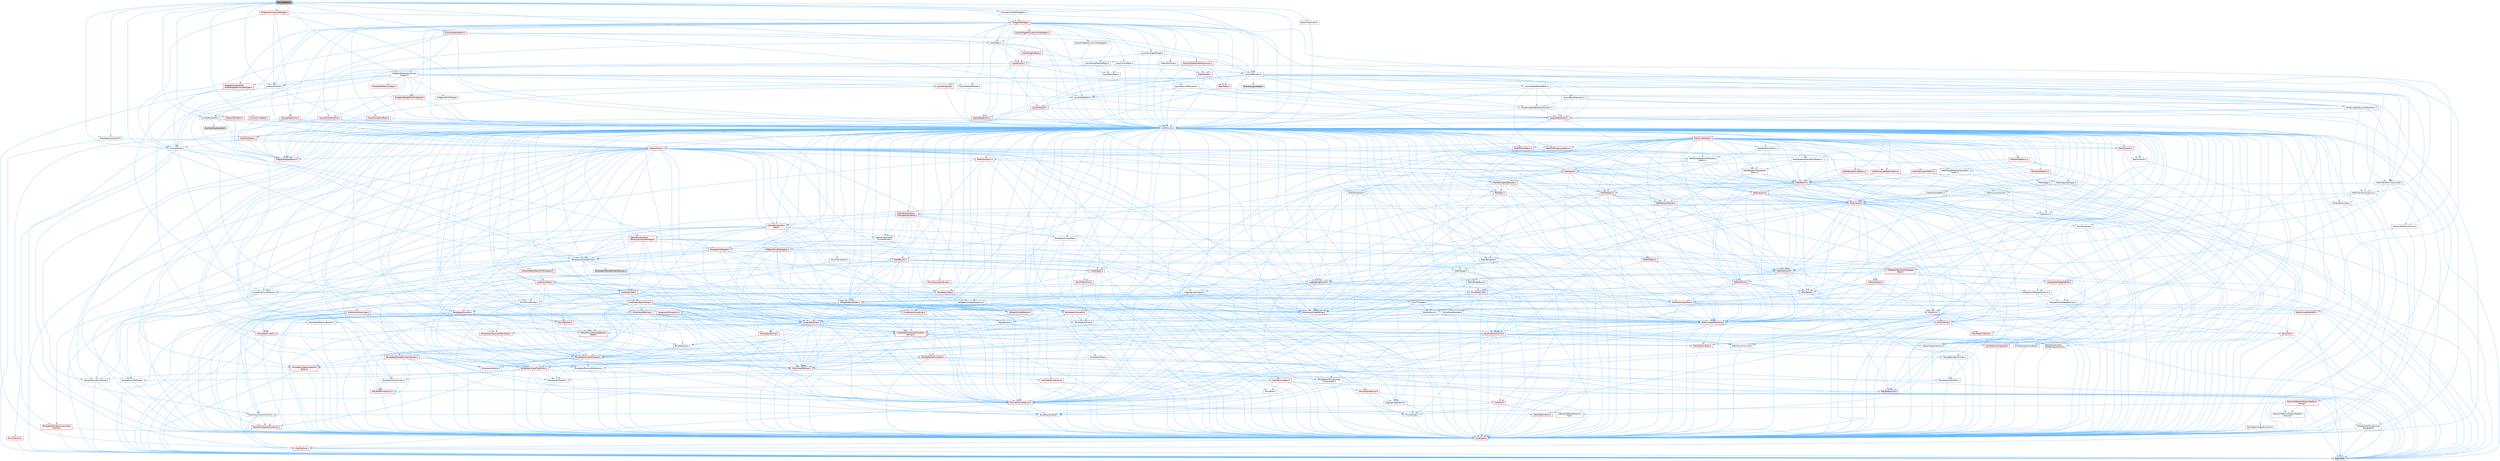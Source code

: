 digraph "SCurveEditor.h"
{
 // INTERACTIVE_SVG=YES
 // LATEX_PDF_SIZE
  bgcolor="transparent";
  edge [fontname=Helvetica,fontsize=10,labelfontname=Helvetica,labelfontsize=10];
  node [fontname=Helvetica,fontsize=10,shape=box,height=0.2,width=0.4];
  Node1 [id="Node000001",label="SCurveEditor.h",height=0.2,width=0.4,color="gray40", fillcolor="grey60", style="filled", fontcolor="black",tooltip=" "];
  Node1 -> Node2 [id="edge1_Node000001_Node000002",color="steelblue1",style="solid",tooltip=" "];
  Node2 [id="Node000002",label="CoreMinimal.h",height=0.2,width=0.4,color="grey40", fillcolor="white", style="filled",URL="$d7/d67/CoreMinimal_8h.html",tooltip=" "];
  Node2 -> Node3 [id="edge2_Node000002_Node000003",color="steelblue1",style="solid",tooltip=" "];
  Node3 [id="Node000003",label="CoreTypes.h",height=0.2,width=0.4,color="red", fillcolor="#FFF0F0", style="filled",URL="$dc/dec/CoreTypes_8h.html",tooltip=" "];
  Node3 -> Node4 [id="edge3_Node000003_Node000004",color="steelblue1",style="solid",tooltip=" "];
  Node4 [id="Node000004",label="HAL/Platform.h",height=0.2,width=0.4,color="red", fillcolor="#FFF0F0", style="filled",URL="$d9/dd0/Platform_8h.html",tooltip=" "];
  Node4 -> Node7 [id="edge4_Node000004_Node000007",color="steelblue1",style="solid",tooltip=" "];
  Node7 [id="Node000007",label="type_traits",height=0.2,width=0.4,color="grey60", fillcolor="#E0E0E0", style="filled",tooltip=" "];
  Node2 -> Node17 [id="edge5_Node000002_Node000017",color="steelblue1",style="solid",tooltip=" "];
  Node17 [id="Node000017",label="CoreFwd.h",height=0.2,width=0.4,color="red", fillcolor="#FFF0F0", style="filled",URL="$d1/d1e/CoreFwd_8h.html",tooltip=" "];
  Node17 -> Node3 [id="edge6_Node000017_Node000003",color="steelblue1",style="solid",tooltip=" "];
  Node17 -> Node18 [id="edge7_Node000017_Node000018",color="steelblue1",style="solid",tooltip=" "];
  Node18 [id="Node000018",label="Containers/ContainersFwd.h",height=0.2,width=0.4,color="grey40", fillcolor="white", style="filled",URL="$d4/d0a/ContainersFwd_8h.html",tooltip=" "];
  Node18 -> Node4 [id="edge8_Node000018_Node000004",color="steelblue1",style="solid",tooltip=" "];
  Node18 -> Node3 [id="edge9_Node000018_Node000003",color="steelblue1",style="solid",tooltip=" "];
  Node18 -> Node19 [id="edge10_Node000018_Node000019",color="steelblue1",style="solid",tooltip=" "];
  Node19 [id="Node000019",label="Traits/IsContiguousContainer.h",height=0.2,width=0.4,color="red", fillcolor="#FFF0F0", style="filled",URL="$d5/d3c/IsContiguousContainer_8h.html",tooltip=" "];
  Node19 -> Node3 [id="edge11_Node000019_Node000003",color="steelblue1",style="solid",tooltip=" "];
  Node17 -> Node23 [id="edge12_Node000017_Node000023",color="steelblue1",style="solid",tooltip=" "];
  Node23 [id="Node000023",label="UObject/UObjectHierarchy\lFwd.h",height=0.2,width=0.4,color="grey40", fillcolor="white", style="filled",URL="$d3/d13/UObjectHierarchyFwd_8h.html",tooltip=" "];
  Node2 -> Node23 [id="edge13_Node000002_Node000023",color="steelblue1",style="solid",tooltip=" "];
  Node2 -> Node18 [id="edge14_Node000002_Node000018",color="steelblue1",style="solid",tooltip=" "];
  Node2 -> Node24 [id="edge15_Node000002_Node000024",color="steelblue1",style="solid",tooltip=" "];
  Node24 [id="Node000024",label="Misc/VarArgs.h",height=0.2,width=0.4,color="grey40", fillcolor="white", style="filled",URL="$d5/d6f/VarArgs_8h.html",tooltip=" "];
  Node24 -> Node3 [id="edge16_Node000024_Node000003",color="steelblue1",style="solid",tooltip=" "];
  Node2 -> Node25 [id="edge17_Node000002_Node000025",color="steelblue1",style="solid",tooltip=" "];
  Node25 [id="Node000025",label="Logging/LogVerbosity.h",height=0.2,width=0.4,color="grey40", fillcolor="white", style="filled",URL="$d2/d8f/LogVerbosity_8h.html",tooltip=" "];
  Node25 -> Node3 [id="edge18_Node000025_Node000003",color="steelblue1",style="solid",tooltip=" "];
  Node2 -> Node26 [id="edge19_Node000002_Node000026",color="steelblue1",style="solid",tooltip=" "];
  Node26 [id="Node000026",label="Misc/OutputDevice.h",height=0.2,width=0.4,color="red", fillcolor="#FFF0F0", style="filled",URL="$d7/d32/OutputDevice_8h.html",tooltip=" "];
  Node26 -> Node17 [id="edge20_Node000026_Node000017",color="steelblue1",style="solid",tooltip=" "];
  Node26 -> Node3 [id="edge21_Node000026_Node000003",color="steelblue1",style="solid",tooltip=" "];
  Node26 -> Node25 [id="edge22_Node000026_Node000025",color="steelblue1",style="solid",tooltip=" "];
  Node26 -> Node24 [id="edge23_Node000026_Node000024",color="steelblue1",style="solid",tooltip=" "];
  Node2 -> Node32 [id="edge24_Node000002_Node000032",color="steelblue1",style="solid",tooltip=" "];
  Node32 [id="Node000032",label="HAL/PlatformCrt.h",height=0.2,width=0.4,color="red", fillcolor="#FFF0F0", style="filled",URL="$d8/d75/PlatformCrt_8h.html",tooltip=" "];
  Node2 -> Node42 [id="edge25_Node000002_Node000042",color="steelblue1",style="solid",tooltip=" "];
  Node42 [id="Node000042",label="HAL/PlatformMisc.h",height=0.2,width=0.4,color="red", fillcolor="#FFF0F0", style="filled",URL="$d0/df5/PlatformMisc_8h.html",tooltip=" "];
  Node42 -> Node3 [id="edge26_Node000042_Node000003",color="steelblue1",style="solid",tooltip=" "];
  Node2 -> Node61 [id="edge27_Node000002_Node000061",color="steelblue1",style="solid",tooltip=" "];
  Node61 [id="Node000061",label="Misc/AssertionMacros.h",height=0.2,width=0.4,color="red", fillcolor="#FFF0F0", style="filled",URL="$d0/dfa/AssertionMacros_8h.html",tooltip=" "];
  Node61 -> Node3 [id="edge28_Node000061_Node000003",color="steelblue1",style="solid",tooltip=" "];
  Node61 -> Node4 [id="edge29_Node000061_Node000004",color="steelblue1",style="solid",tooltip=" "];
  Node61 -> Node42 [id="edge30_Node000061_Node000042",color="steelblue1",style="solid",tooltip=" "];
  Node61 -> Node62 [id="edge31_Node000061_Node000062",color="steelblue1",style="solid",tooltip=" "];
  Node62 [id="Node000062",label="Templates/EnableIf.h",height=0.2,width=0.4,color="grey40", fillcolor="white", style="filled",URL="$d7/d60/EnableIf_8h.html",tooltip=" "];
  Node62 -> Node3 [id="edge32_Node000062_Node000003",color="steelblue1",style="solid",tooltip=" "];
  Node61 -> Node24 [id="edge33_Node000061_Node000024",color="steelblue1",style="solid",tooltip=" "];
  Node2 -> Node70 [id="edge34_Node000002_Node000070",color="steelblue1",style="solid",tooltip=" "];
  Node70 [id="Node000070",label="Templates/IsPointer.h",height=0.2,width=0.4,color="grey40", fillcolor="white", style="filled",URL="$d7/d05/IsPointer_8h.html",tooltip=" "];
  Node70 -> Node3 [id="edge35_Node000070_Node000003",color="steelblue1",style="solid",tooltip=" "];
  Node2 -> Node71 [id="edge36_Node000002_Node000071",color="steelblue1",style="solid",tooltip=" "];
  Node71 [id="Node000071",label="HAL/PlatformMemory.h",height=0.2,width=0.4,color="red", fillcolor="#FFF0F0", style="filled",URL="$de/d68/PlatformMemory_8h.html",tooltip=" "];
  Node71 -> Node3 [id="edge37_Node000071_Node000003",color="steelblue1",style="solid",tooltip=" "];
  Node2 -> Node54 [id="edge38_Node000002_Node000054",color="steelblue1",style="solid",tooltip=" "];
  Node54 [id="Node000054",label="HAL/PlatformAtomics.h",height=0.2,width=0.4,color="red", fillcolor="#FFF0F0", style="filled",URL="$d3/d36/PlatformAtomics_8h.html",tooltip=" "];
  Node54 -> Node3 [id="edge39_Node000054_Node000003",color="steelblue1",style="solid",tooltip=" "];
  Node2 -> Node76 [id="edge40_Node000002_Node000076",color="steelblue1",style="solid",tooltip=" "];
  Node76 [id="Node000076",label="Misc/Exec.h",height=0.2,width=0.4,color="grey40", fillcolor="white", style="filled",URL="$de/ddb/Exec_8h.html",tooltip=" "];
  Node76 -> Node3 [id="edge41_Node000076_Node000003",color="steelblue1",style="solid",tooltip=" "];
  Node76 -> Node61 [id="edge42_Node000076_Node000061",color="steelblue1",style="solid",tooltip=" "];
  Node2 -> Node77 [id="edge43_Node000002_Node000077",color="steelblue1",style="solid",tooltip=" "];
  Node77 [id="Node000077",label="HAL/MemoryBase.h",height=0.2,width=0.4,color="red", fillcolor="#FFF0F0", style="filled",URL="$d6/d9f/MemoryBase_8h.html",tooltip=" "];
  Node77 -> Node3 [id="edge44_Node000077_Node000003",color="steelblue1",style="solid",tooltip=" "];
  Node77 -> Node54 [id="edge45_Node000077_Node000054",color="steelblue1",style="solid",tooltip=" "];
  Node77 -> Node32 [id="edge46_Node000077_Node000032",color="steelblue1",style="solid",tooltip=" "];
  Node77 -> Node76 [id="edge47_Node000077_Node000076",color="steelblue1",style="solid",tooltip=" "];
  Node77 -> Node26 [id="edge48_Node000077_Node000026",color="steelblue1",style="solid",tooltip=" "];
  Node2 -> Node87 [id="edge49_Node000002_Node000087",color="steelblue1",style="solid",tooltip=" "];
  Node87 [id="Node000087",label="HAL/UnrealMemory.h",height=0.2,width=0.4,color="red", fillcolor="#FFF0F0", style="filled",URL="$d9/d96/UnrealMemory_8h.html",tooltip=" "];
  Node87 -> Node3 [id="edge50_Node000087_Node000003",color="steelblue1",style="solid",tooltip=" "];
  Node87 -> Node77 [id="edge51_Node000087_Node000077",color="steelblue1",style="solid",tooltip=" "];
  Node87 -> Node71 [id="edge52_Node000087_Node000071",color="steelblue1",style="solid",tooltip=" "];
  Node87 -> Node70 [id="edge53_Node000087_Node000070",color="steelblue1",style="solid",tooltip=" "];
  Node2 -> Node89 [id="edge54_Node000002_Node000089",color="steelblue1",style="solid",tooltip=" "];
  Node89 [id="Node000089",label="Templates/IsArithmetic.h",height=0.2,width=0.4,color="grey40", fillcolor="white", style="filled",URL="$d2/d5d/IsArithmetic_8h.html",tooltip=" "];
  Node89 -> Node3 [id="edge55_Node000089_Node000003",color="steelblue1",style="solid",tooltip=" "];
  Node2 -> Node83 [id="edge56_Node000002_Node000083",color="steelblue1",style="solid",tooltip=" "];
  Node83 [id="Node000083",label="Templates/AndOrNot.h",height=0.2,width=0.4,color="grey40", fillcolor="white", style="filled",URL="$db/d0a/AndOrNot_8h.html",tooltip=" "];
  Node83 -> Node3 [id="edge57_Node000083_Node000003",color="steelblue1",style="solid",tooltip=" "];
  Node2 -> Node90 [id="edge58_Node000002_Node000090",color="steelblue1",style="solid",tooltip=" "];
  Node90 [id="Node000090",label="Templates/IsPODType.h",height=0.2,width=0.4,color="grey40", fillcolor="white", style="filled",URL="$d7/db1/IsPODType_8h.html",tooltip=" "];
  Node90 -> Node3 [id="edge59_Node000090_Node000003",color="steelblue1",style="solid",tooltip=" "];
  Node2 -> Node91 [id="edge60_Node000002_Node000091",color="steelblue1",style="solid",tooltip=" "];
  Node91 [id="Node000091",label="Templates/IsUECoreType.h",height=0.2,width=0.4,color="grey40", fillcolor="white", style="filled",URL="$d1/db8/IsUECoreType_8h.html",tooltip=" "];
  Node91 -> Node3 [id="edge61_Node000091_Node000003",color="steelblue1",style="solid",tooltip=" "];
  Node91 -> Node7 [id="edge62_Node000091_Node000007",color="steelblue1",style="solid",tooltip=" "];
  Node2 -> Node84 [id="edge63_Node000002_Node000084",color="steelblue1",style="solid",tooltip=" "];
  Node84 [id="Node000084",label="Templates/IsTriviallyCopy\lConstructible.h",height=0.2,width=0.4,color="grey40", fillcolor="white", style="filled",URL="$d3/d78/IsTriviallyCopyConstructible_8h.html",tooltip=" "];
  Node84 -> Node3 [id="edge64_Node000084_Node000003",color="steelblue1",style="solid",tooltip=" "];
  Node84 -> Node7 [id="edge65_Node000084_Node000007",color="steelblue1",style="solid",tooltip=" "];
  Node2 -> Node92 [id="edge66_Node000002_Node000092",color="steelblue1",style="solid",tooltip=" "];
  Node92 [id="Node000092",label="Templates/UnrealTypeTraits.h",height=0.2,width=0.4,color="red", fillcolor="#FFF0F0", style="filled",URL="$d2/d2d/UnrealTypeTraits_8h.html",tooltip=" "];
  Node92 -> Node3 [id="edge67_Node000092_Node000003",color="steelblue1",style="solid",tooltip=" "];
  Node92 -> Node70 [id="edge68_Node000092_Node000070",color="steelblue1",style="solid",tooltip=" "];
  Node92 -> Node61 [id="edge69_Node000092_Node000061",color="steelblue1",style="solid",tooltip=" "];
  Node92 -> Node83 [id="edge70_Node000092_Node000083",color="steelblue1",style="solid",tooltip=" "];
  Node92 -> Node62 [id="edge71_Node000092_Node000062",color="steelblue1",style="solid",tooltip=" "];
  Node92 -> Node89 [id="edge72_Node000092_Node000089",color="steelblue1",style="solid",tooltip=" "];
  Node92 -> Node90 [id="edge73_Node000092_Node000090",color="steelblue1",style="solid",tooltip=" "];
  Node92 -> Node91 [id="edge74_Node000092_Node000091",color="steelblue1",style="solid",tooltip=" "];
  Node92 -> Node84 [id="edge75_Node000092_Node000084",color="steelblue1",style="solid",tooltip=" "];
  Node2 -> Node62 [id="edge76_Node000002_Node000062",color="steelblue1",style="solid",tooltip=" "];
  Node2 -> Node94 [id="edge77_Node000002_Node000094",color="steelblue1",style="solid",tooltip=" "];
  Node94 [id="Node000094",label="Templates/RemoveReference.h",height=0.2,width=0.4,color="grey40", fillcolor="white", style="filled",URL="$da/dbe/RemoveReference_8h.html",tooltip=" "];
  Node94 -> Node3 [id="edge78_Node000094_Node000003",color="steelblue1",style="solid",tooltip=" "];
  Node2 -> Node95 [id="edge79_Node000002_Node000095",color="steelblue1",style="solid",tooltip=" "];
  Node95 [id="Node000095",label="Templates/IntegralConstant.h",height=0.2,width=0.4,color="grey40", fillcolor="white", style="filled",URL="$db/d1b/IntegralConstant_8h.html",tooltip=" "];
  Node95 -> Node3 [id="edge80_Node000095_Node000003",color="steelblue1",style="solid",tooltip=" "];
  Node2 -> Node96 [id="edge81_Node000002_Node000096",color="steelblue1",style="solid",tooltip=" "];
  Node96 [id="Node000096",label="Templates/IsClass.h",height=0.2,width=0.4,color="grey40", fillcolor="white", style="filled",URL="$db/dcb/IsClass_8h.html",tooltip=" "];
  Node96 -> Node3 [id="edge82_Node000096_Node000003",color="steelblue1",style="solid",tooltip=" "];
  Node2 -> Node97 [id="edge83_Node000002_Node000097",color="steelblue1",style="solid",tooltip=" "];
  Node97 [id="Node000097",label="Templates/TypeCompatible\lBytes.h",height=0.2,width=0.4,color="red", fillcolor="#FFF0F0", style="filled",URL="$df/d0a/TypeCompatibleBytes_8h.html",tooltip=" "];
  Node97 -> Node3 [id="edge84_Node000097_Node000003",color="steelblue1",style="solid",tooltip=" "];
  Node97 -> Node7 [id="edge85_Node000097_Node000007",color="steelblue1",style="solid",tooltip=" "];
  Node2 -> Node19 [id="edge86_Node000002_Node000019",color="steelblue1",style="solid",tooltip=" "];
  Node2 -> Node98 [id="edge87_Node000002_Node000098",color="steelblue1",style="solid",tooltip=" "];
  Node98 [id="Node000098",label="Templates/UnrealTemplate.h",height=0.2,width=0.4,color="red", fillcolor="#FFF0F0", style="filled",URL="$d4/d24/UnrealTemplate_8h.html",tooltip=" "];
  Node98 -> Node3 [id="edge88_Node000098_Node000003",color="steelblue1",style="solid",tooltip=" "];
  Node98 -> Node70 [id="edge89_Node000098_Node000070",color="steelblue1",style="solid",tooltip=" "];
  Node98 -> Node87 [id="edge90_Node000098_Node000087",color="steelblue1",style="solid",tooltip=" "];
  Node98 -> Node92 [id="edge91_Node000098_Node000092",color="steelblue1",style="solid",tooltip=" "];
  Node98 -> Node94 [id="edge92_Node000098_Node000094",color="steelblue1",style="solid",tooltip=" "];
  Node98 -> Node97 [id="edge93_Node000098_Node000097",color="steelblue1",style="solid",tooltip=" "];
  Node98 -> Node65 [id="edge94_Node000098_Node000065",color="steelblue1",style="solid",tooltip=" "];
  Node65 [id="Node000065",label="Templates/Identity.h",height=0.2,width=0.4,color="grey40", fillcolor="white", style="filled",URL="$d0/dd5/Identity_8h.html",tooltip=" "];
  Node98 -> Node19 [id="edge95_Node000098_Node000019",color="steelblue1",style="solid",tooltip=" "];
  Node98 -> Node7 [id="edge96_Node000098_Node000007",color="steelblue1",style="solid",tooltip=" "];
  Node2 -> Node47 [id="edge97_Node000002_Node000047",color="steelblue1",style="solid",tooltip=" "];
  Node47 [id="Node000047",label="Math/NumericLimits.h",height=0.2,width=0.4,color="grey40", fillcolor="white", style="filled",URL="$df/d1b/NumericLimits_8h.html",tooltip=" "];
  Node47 -> Node3 [id="edge98_Node000047_Node000003",color="steelblue1",style="solid",tooltip=" "];
  Node2 -> Node102 [id="edge99_Node000002_Node000102",color="steelblue1",style="solid",tooltip=" "];
  Node102 [id="Node000102",label="HAL/PlatformMath.h",height=0.2,width=0.4,color="red", fillcolor="#FFF0F0", style="filled",URL="$dc/d53/PlatformMath_8h.html",tooltip=" "];
  Node102 -> Node3 [id="edge100_Node000102_Node000003",color="steelblue1",style="solid",tooltip=" "];
  Node2 -> Node85 [id="edge101_Node000002_Node000085",color="steelblue1",style="solid",tooltip=" "];
  Node85 [id="Node000085",label="Templates/IsTriviallyCopy\lAssignable.h",height=0.2,width=0.4,color="grey40", fillcolor="white", style="filled",URL="$d2/df2/IsTriviallyCopyAssignable_8h.html",tooltip=" "];
  Node85 -> Node3 [id="edge102_Node000085_Node000003",color="steelblue1",style="solid",tooltip=" "];
  Node85 -> Node7 [id="edge103_Node000085_Node000007",color="steelblue1",style="solid",tooltip=" "];
  Node2 -> Node110 [id="edge104_Node000002_Node000110",color="steelblue1",style="solid",tooltip=" "];
  Node110 [id="Node000110",label="Templates/MemoryOps.h",height=0.2,width=0.4,color="red", fillcolor="#FFF0F0", style="filled",URL="$db/dea/MemoryOps_8h.html",tooltip=" "];
  Node110 -> Node3 [id="edge105_Node000110_Node000003",color="steelblue1",style="solid",tooltip=" "];
  Node110 -> Node87 [id="edge106_Node000110_Node000087",color="steelblue1",style="solid",tooltip=" "];
  Node110 -> Node85 [id="edge107_Node000110_Node000085",color="steelblue1",style="solid",tooltip=" "];
  Node110 -> Node84 [id="edge108_Node000110_Node000084",color="steelblue1",style="solid",tooltip=" "];
  Node110 -> Node92 [id="edge109_Node000110_Node000092",color="steelblue1",style="solid",tooltip=" "];
  Node110 -> Node7 [id="edge110_Node000110_Node000007",color="steelblue1",style="solid",tooltip=" "];
  Node2 -> Node111 [id="edge111_Node000002_Node000111",color="steelblue1",style="solid",tooltip=" "];
  Node111 [id="Node000111",label="Containers/ContainerAllocation\lPolicies.h",height=0.2,width=0.4,color="red", fillcolor="#FFF0F0", style="filled",URL="$d7/dff/ContainerAllocationPolicies_8h.html",tooltip=" "];
  Node111 -> Node3 [id="edge112_Node000111_Node000003",color="steelblue1",style="solid",tooltip=" "];
  Node111 -> Node111 [id="edge113_Node000111_Node000111",color="steelblue1",style="solid",tooltip=" "];
  Node111 -> Node102 [id="edge114_Node000111_Node000102",color="steelblue1",style="solid",tooltip=" "];
  Node111 -> Node87 [id="edge115_Node000111_Node000087",color="steelblue1",style="solid",tooltip=" "];
  Node111 -> Node47 [id="edge116_Node000111_Node000047",color="steelblue1",style="solid",tooltip=" "];
  Node111 -> Node61 [id="edge117_Node000111_Node000061",color="steelblue1",style="solid",tooltip=" "];
  Node111 -> Node110 [id="edge118_Node000111_Node000110",color="steelblue1",style="solid",tooltip=" "];
  Node111 -> Node97 [id="edge119_Node000111_Node000097",color="steelblue1",style="solid",tooltip=" "];
  Node111 -> Node7 [id="edge120_Node000111_Node000007",color="steelblue1",style="solid",tooltip=" "];
  Node2 -> Node114 [id="edge121_Node000002_Node000114",color="steelblue1",style="solid",tooltip=" "];
  Node114 [id="Node000114",label="Templates/IsEnumClass.h",height=0.2,width=0.4,color="grey40", fillcolor="white", style="filled",URL="$d7/d15/IsEnumClass_8h.html",tooltip=" "];
  Node114 -> Node3 [id="edge122_Node000114_Node000003",color="steelblue1",style="solid",tooltip=" "];
  Node114 -> Node83 [id="edge123_Node000114_Node000083",color="steelblue1",style="solid",tooltip=" "];
  Node2 -> Node115 [id="edge124_Node000002_Node000115",color="steelblue1",style="solid",tooltip=" "];
  Node115 [id="Node000115",label="HAL/PlatformProperties.h",height=0.2,width=0.4,color="red", fillcolor="#FFF0F0", style="filled",URL="$d9/db0/PlatformProperties_8h.html",tooltip=" "];
  Node115 -> Node3 [id="edge125_Node000115_Node000003",color="steelblue1",style="solid",tooltip=" "];
  Node2 -> Node118 [id="edge126_Node000002_Node000118",color="steelblue1",style="solid",tooltip=" "];
  Node118 [id="Node000118",label="Misc/EngineVersionBase.h",height=0.2,width=0.4,color="grey40", fillcolor="white", style="filled",URL="$d5/d2b/EngineVersionBase_8h.html",tooltip=" "];
  Node118 -> Node3 [id="edge127_Node000118_Node000003",color="steelblue1",style="solid",tooltip=" "];
  Node2 -> Node119 [id="edge128_Node000002_Node000119",color="steelblue1",style="solid",tooltip=" "];
  Node119 [id="Node000119",label="Internationalization\l/TextNamespaceFwd.h",height=0.2,width=0.4,color="grey40", fillcolor="white", style="filled",URL="$d8/d97/TextNamespaceFwd_8h.html",tooltip=" "];
  Node119 -> Node3 [id="edge129_Node000119_Node000003",color="steelblue1",style="solid",tooltip=" "];
  Node2 -> Node120 [id="edge130_Node000002_Node000120",color="steelblue1",style="solid",tooltip=" "];
  Node120 [id="Node000120",label="Serialization/Archive.h",height=0.2,width=0.4,color="red", fillcolor="#FFF0F0", style="filled",URL="$d7/d3b/Archive_8h.html",tooltip=" "];
  Node120 -> Node17 [id="edge131_Node000120_Node000017",color="steelblue1",style="solid",tooltip=" "];
  Node120 -> Node3 [id="edge132_Node000120_Node000003",color="steelblue1",style="solid",tooltip=" "];
  Node120 -> Node115 [id="edge133_Node000120_Node000115",color="steelblue1",style="solid",tooltip=" "];
  Node120 -> Node119 [id="edge134_Node000120_Node000119",color="steelblue1",style="solid",tooltip=" "];
  Node120 -> Node61 [id="edge135_Node000120_Node000061",color="steelblue1",style="solid",tooltip=" "];
  Node120 -> Node118 [id="edge136_Node000120_Node000118",color="steelblue1",style="solid",tooltip=" "];
  Node120 -> Node24 [id="edge137_Node000120_Node000024",color="steelblue1",style="solid",tooltip=" "];
  Node120 -> Node62 [id="edge138_Node000120_Node000062",color="steelblue1",style="solid",tooltip=" "];
  Node120 -> Node114 [id="edge139_Node000120_Node000114",color="steelblue1",style="solid",tooltip=" "];
  Node120 -> Node98 [id="edge140_Node000120_Node000098",color="steelblue1",style="solid",tooltip=" "];
  Node120 -> Node123 [id="edge141_Node000120_Node000123",color="steelblue1",style="solid",tooltip=" "];
  Node123 [id="Node000123",label="UObject/ObjectVersion.h",height=0.2,width=0.4,color="grey40", fillcolor="white", style="filled",URL="$da/d63/ObjectVersion_8h.html",tooltip=" "];
  Node123 -> Node3 [id="edge142_Node000123_Node000003",color="steelblue1",style="solid",tooltip=" "];
  Node2 -> Node124 [id="edge143_Node000002_Node000124",color="steelblue1",style="solid",tooltip=" "];
  Node124 [id="Node000124",label="Templates/Less.h",height=0.2,width=0.4,color="grey40", fillcolor="white", style="filled",URL="$de/dc8/Less_8h.html",tooltip=" "];
  Node124 -> Node3 [id="edge144_Node000124_Node000003",color="steelblue1",style="solid",tooltip=" "];
  Node124 -> Node98 [id="edge145_Node000124_Node000098",color="steelblue1",style="solid",tooltip=" "];
  Node2 -> Node125 [id="edge146_Node000002_Node000125",color="steelblue1",style="solid",tooltip=" "];
  Node125 [id="Node000125",label="Templates/Sorting.h",height=0.2,width=0.4,color="red", fillcolor="#FFF0F0", style="filled",URL="$d3/d9e/Sorting_8h.html",tooltip=" "];
  Node125 -> Node3 [id="edge147_Node000125_Node000003",color="steelblue1",style="solid",tooltip=" "];
  Node125 -> Node102 [id="edge148_Node000125_Node000102",color="steelblue1",style="solid",tooltip=" "];
  Node125 -> Node124 [id="edge149_Node000125_Node000124",color="steelblue1",style="solid",tooltip=" "];
  Node2 -> Node136 [id="edge150_Node000002_Node000136",color="steelblue1",style="solid",tooltip=" "];
  Node136 [id="Node000136",label="Misc/Char.h",height=0.2,width=0.4,color="red", fillcolor="#FFF0F0", style="filled",URL="$d0/d58/Char_8h.html",tooltip=" "];
  Node136 -> Node3 [id="edge151_Node000136_Node000003",color="steelblue1",style="solid",tooltip=" "];
  Node136 -> Node7 [id="edge152_Node000136_Node000007",color="steelblue1",style="solid",tooltip=" "];
  Node2 -> Node139 [id="edge153_Node000002_Node000139",color="steelblue1",style="solid",tooltip=" "];
  Node139 [id="Node000139",label="GenericPlatform/GenericPlatform\lStricmp.h",height=0.2,width=0.4,color="grey40", fillcolor="white", style="filled",URL="$d2/d86/GenericPlatformStricmp_8h.html",tooltip=" "];
  Node139 -> Node3 [id="edge154_Node000139_Node000003",color="steelblue1",style="solid",tooltip=" "];
  Node2 -> Node140 [id="edge155_Node000002_Node000140",color="steelblue1",style="solid",tooltip=" "];
  Node140 [id="Node000140",label="GenericPlatform/GenericPlatform\lString.h",height=0.2,width=0.4,color="red", fillcolor="#FFF0F0", style="filled",URL="$dd/d20/GenericPlatformString_8h.html",tooltip=" "];
  Node140 -> Node3 [id="edge156_Node000140_Node000003",color="steelblue1",style="solid",tooltip=" "];
  Node140 -> Node139 [id="edge157_Node000140_Node000139",color="steelblue1",style="solid",tooltip=" "];
  Node140 -> Node62 [id="edge158_Node000140_Node000062",color="steelblue1",style="solid",tooltip=" "];
  Node140 -> Node7 [id="edge159_Node000140_Node000007",color="steelblue1",style="solid",tooltip=" "];
  Node2 -> Node73 [id="edge160_Node000002_Node000073",color="steelblue1",style="solid",tooltip=" "];
  Node73 [id="Node000073",label="HAL/PlatformString.h",height=0.2,width=0.4,color="red", fillcolor="#FFF0F0", style="filled",URL="$db/db5/PlatformString_8h.html",tooltip=" "];
  Node73 -> Node3 [id="edge161_Node000073_Node000003",color="steelblue1",style="solid",tooltip=" "];
  Node2 -> Node143 [id="edge162_Node000002_Node000143",color="steelblue1",style="solid",tooltip=" "];
  Node143 [id="Node000143",label="Misc/CString.h",height=0.2,width=0.4,color="red", fillcolor="#FFF0F0", style="filled",URL="$d2/d49/CString_8h.html",tooltip=" "];
  Node143 -> Node3 [id="edge163_Node000143_Node000003",color="steelblue1",style="solid",tooltip=" "];
  Node143 -> Node32 [id="edge164_Node000143_Node000032",color="steelblue1",style="solid",tooltip=" "];
  Node143 -> Node73 [id="edge165_Node000143_Node000073",color="steelblue1",style="solid",tooltip=" "];
  Node143 -> Node61 [id="edge166_Node000143_Node000061",color="steelblue1",style="solid",tooltip=" "];
  Node143 -> Node136 [id="edge167_Node000143_Node000136",color="steelblue1",style="solid",tooltip=" "];
  Node143 -> Node24 [id="edge168_Node000143_Node000024",color="steelblue1",style="solid",tooltip=" "];
  Node2 -> Node144 [id="edge169_Node000002_Node000144",color="steelblue1",style="solid",tooltip=" "];
  Node144 [id="Node000144",label="Misc/Crc.h",height=0.2,width=0.4,color="red", fillcolor="#FFF0F0", style="filled",URL="$d4/dd2/Crc_8h.html",tooltip=" "];
  Node144 -> Node3 [id="edge170_Node000144_Node000003",color="steelblue1",style="solid",tooltip=" "];
  Node144 -> Node73 [id="edge171_Node000144_Node000073",color="steelblue1",style="solid",tooltip=" "];
  Node144 -> Node61 [id="edge172_Node000144_Node000061",color="steelblue1",style="solid",tooltip=" "];
  Node144 -> Node143 [id="edge173_Node000144_Node000143",color="steelblue1",style="solid",tooltip=" "];
  Node144 -> Node136 [id="edge174_Node000144_Node000136",color="steelblue1",style="solid",tooltip=" "];
  Node144 -> Node92 [id="edge175_Node000144_Node000092",color="steelblue1",style="solid",tooltip=" "];
  Node2 -> Node135 [id="edge176_Node000002_Node000135",color="steelblue1",style="solid",tooltip=" "];
  Node135 [id="Node000135",label="Math/UnrealMathUtility.h",height=0.2,width=0.4,color="red", fillcolor="#FFF0F0", style="filled",URL="$db/db8/UnrealMathUtility_8h.html",tooltip=" "];
  Node135 -> Node3 [id="edge177_Node000135_Node000003",color="steelblue1",style="solid",tooltip=" "];
  Node135 -> Node61 [id="edge178_Node000135_Node000061",color="steelblue1",style="solid",tooltip=" "];
  Node135 -> Node102 [id="edge179_Node000135_Node000102",color="steelblue1",style="solid",tooltip=" "];
  Node135 -> Node65 [id="edge180_Node000135_Node000065",color="steelblue1",style="solid",tooltip=" "];
  Node2 -> Node145 [id="edge181_Node000002_Node000145",color="steelblue1",style="solid",tooltip=" "];
  Node145 [id="Node000145",label="Containers/UnrealString.h",height=0.2,width=0.4,color="red", fillcolor="#FFF0F0", style="filled",URL="$d5/dba/UnrealString_8h.html",tooltip=" "];
  Node2 -> Node149 [id="edge182_Node000002_Node000149",color="steelblue1",style="solid",tooltip=" "];
  Node149 [id="Node000149",label="Containers/Array.h",height=0.2,width=0.4,color="red", fillcolor="#FFF0F0", style="filled",URL="$df/dd0/Array_8h.html",tooltip=" "];
  Node149 -> Node3 [id="edge183_Node000149_Node000003",color="steelblue1",style="solid",tooltip=" "];
  Node149 -> Node61 [id="edge184_Node000149_Node000061",color="steelblue1",style="solid",tooltip=" "];
  Node149 -> Node150 [id="edge185_Node000149_Node000150",color="steelblue1",style="solid",tooltip=" "];
  Node150 [id="Node000150",label="Misc/IntrusiveUnsetOptional\lState.h",height=0.2,width=0.4,color="red", fillcolor="#FFF0F0", style="filled",URL="$d2/d0a/IntrusiveUnsetOptionalState_8h.html",tooltip=" "];
  Node149 -> Node87 [id="edge186_Node000149_Node000087",color="steelblue1",style="solid",tooltip=" "];
  Node149 -> Node92 [id="edge187_Node000149_Node000092",color="steelblue1",style="solid",tooltip=" "];
  Node149 -> Node98 [id="edge188_Node000149_Node000098",color="steelblue1",style="solid",tooltip=" "];
  Node149 -> Node111 [id="edge189_Node000149_Node000111",color="steelblue1",style="solid",tooltip=" "];
  Node149 -> Node120 [id="edge190_Node000149_Node000120",color="steelblue1",style="solid",tooltip=" "];
  Node149 -> Node128 [id="edge191_Node000149_Node000128",color="steelblue1",style="solid",tooltip=" "];
  Node128 [id="Node000128",label="Templates/Invoke.h",height=0.2,width=0.4,color="red", fillcolor="#FFF0F0", style="filled",URL="$d7/deb/Invoke_8h.html",tooltip=" "];
  Node128 -> Node3 [id="edge192_Node000128_Node000003",color="steelblue1",style="solid",tooltip=" "];
  Node128 -> Node98 [id="edge193_Node000128_Node000098",color="steelblue1",style="solid",tooltip=" "];
  Node128 -> Node7 [id="edge194_Node000128_Node000007",color="steelblue1",style="solid",tooltip=" "];
  Node149 -> Node124 [id="edge195_Node000149_Node000124",color="steelblue1",style="solid",tooltip=" "];
  Node149 -> Node125 [id="edge196_Node000149_Node000125",color="steelblue1",style="solid",tooltip=" "];
  Node149 -> Node172 [id="edge197_Node000149_Node000172",color="steelblue1",style="solid",tooltip=" "];
  Node172 [id="Node000172",label="Templates/AlignmentTemplates.h",height=0.2,width=0.4,color="red", fillcolor="#FFF0F0", style="filled",URL="$dd/d32/AlignmentTemplates_8h.html",tooltip=" "];
  Node172 -> Node3 [id="edge198_Node000172_Node000003",color="steelblue1",style="solid",tooltip=" "];
  Node172 -> Node70 [id="edge199_Node000172_Node000070",color="steelblue1",style="solid",tooltip=" "];
  Node149 -> Node7 [id="edge200_Node000149_Node000007",color="steelblue1",style="solid",tooltip=" "];
  Node2 -> Node173 [id="edge201_Node000002_Node000173",color="steelblue1",style="solid",tooltip=" "];
  Node173 [id="Node000173",label="Misc/FrameNumber.h",height=0.2,width=0.4,color="grey40", fillcolor="white", style="filled",URL="$dd/dbd/FrameNumber_8h.html",tooltip=" "];
  Node173 -> Node3 [id="edge202_Node000173_Node000003",color="steelblue1",style="solid",tooltip=" "];
  Node173 -> Node47 [id="edge203_Node000173_Node000047",color="steelblue1",style="solid",tooltip=" "];
  Node173 -> Node135 [id="edge204_Node000173_Node000135",color="steelblue1",style="solid",tooltip=" "];
  Node173 -> Node62 [id="edge205_Node000173_Node000062",color="steelblue1",style="solid",tooltip=" "];
  Node173 -> Node92 [id="edge206_Node000173_Node000092",color="steelblue1",style="solid",tooltip=" "];
  Node2 -> Node174 [id="edge207_Node000002_Node000174",color="steelblue1",style="solid",tooltip=" "];
  Node174 [id="Node000174",label="Misc/Timespan.h",height=0.2,width=0.4,color="grey40", fillcolor="white", style="filled",URL="$da/dd9/Timespan_8h.html",tooltip=" "];
  Node174 -> Node3 [id="edge208_Node000174_Node000003",color="steelblue1",style="solid",tooltip=" "];
  Node174 -> Node175 [id="edge209_Node000174_Node000175",color="steelblue1",style="solid",tooltip=" "];
  Node175 [id="Node000175",label="Math/Interval.h",height=0.2,width=0.4,color="grey40", fillcolor="white", style="filled",URL="$d1/d55/Interval_8h.html",tooltip=" "];
  Node175 -> Node3 [id="edge210_Node000175_Node000003",color="steelblue1",style="solid",tooltip=" "];
  Node175 -> Node89 [id="edge211_Node000175_Node000089",color="steelblue1",style="solid",tooltip=" "];
  Node175 -> Node92 [id="edge212_Node000175_Node000092",color="steelblue1",style="solid",tooltip=" "];
  Node175 -> Node47 [id="edge213_Node000175_Node000047",color="steelblue1",style="solid",tooltip=" "];
  Node175 -> Node135 [id="edge214_Node000175_Node000135",color="steelblue1",style="solid",tooltip=" "];
  Node174 -> Node135 [id="edge215_Node000174_Node000135",color="steelblue1",style="solid",tooltip=" "];
  Node174 -> Node61 [id="edge216_Node000174_Node000061",color="steelblue1",style="solid",tooltip=" "];
  Node2 -> Node176 [id="edge217_Node000002_Node000176",color="steelblue1",style="solid",tooltip=" "];
  Node176 [id="Node000176",label="Containers/StringConv.h",height=0.2,width=0.4,color="red", fillcolor="#FFF0F0", style="filled",URL="$d3/ddf/StringConv_8h.html",tooltip=" "];
  Node176 -> Node3 [id="edge218_Node000176_Node000003",color="steelblue1",style="solid",tooltip=" "];
  Node176 -> Node61 [id="edge219_Node000176_Node000061",color="steelblue1",style="solid",tooltip=" "];
  Node176 -> Node111 [id="edge220_Node000176_Node000111",color="steelblue1",style="solid",tooltip=" "];
  Node176 -> Node149 [id="edge221_Node000176_Node000149",color="steelblue1",style="solid",tooltip=" "];
  Node176 -> Node143 [id="edge222_Node000176_Node000143",color="steelblue1",style="solid",tooltip=" "];
  Node176 -> Node177 [id="edge223_Node000176_Node000177",color="steelblue1",style="solid",tooltip=" "];
  Node177 [id="Node000177",label="Templates/IsArray.h",height=0.2,width=0.4,color="grey40", fillcolor="white", style="filled",URL="$d8/d8d/IsArray_8h.html",tooltip=" "];
  Node177 -> Node3 [id="edge224_Node000177_Node000003",color="steelblue1",style="solid",tooltip=" "];
  Node176 -> Node98 [id="edge225_Node000176_Node000098",color="steelblue1",style="solid",tooltip=" "];
  Node176 -> Node92 [id="edge226_Node000176_Node000092",color="steelblue1",style="solid",tooltip=" "];
  Node176 -> Node19 [id="edge227_Node000176_Node000019",color="steelblue1",style="solid",tooltip=" "];
  Node176 -> Node7 [id="edge228_Node000176_Node000007",color="steelblue1",style="solid",tooltip=" "];
  Node2 -> Node178 [id="edge229_Node000002_Node000178",color="steelblue1",style="solid",tooltip=" "];
  Node178 [id="Node000178",label="UObject/UnrealNames.h",height=0.2,width=0.4,color="red", fillcolor="#FFF0F0", style="filled",URL="$d8/db1/UnrealNames_8h.html",tooltip=" "];
  Node178 -> Node3 [id="edge230_Node000178_Node000003",color="steelblue1",style="solid",tooltip=" "];
  Node2 -> Node180 [id="edge231_Node000002_Node000180",color="steelblue1",style="solid",tooltip=" "];
  Node180 [id="Node000180",label="UObject/NameTypes.h",height=0.2,width=0.4,color="red", fillcolor="#FFF0F0", style="filled",URL="$d6/d35/NameTypes_8h.html",tooltip=" "];
  Node180 -> Node3 [id="edge232_Node000180_Node000003",color="steelblue1",style="solid",tooltip=" "];
  Node180 -> Node61 [id="edge233_Node000180_Node000061",color="steelblue1",style="solid",tooltip=" "];
  Node180 -> Node87 [id="edge234_Node000180_Node000087",color="steelblue1",style="solid",tooltip=" "];
  Node180 -> Node92 [id="edge235_Node000180_Node000092",color="steelblue1",style="solid",tooltip=" "];
  Node180 -> Node98 [id="edge236_Node000180_Node000098",color="steelblue1",style="solid",tooltip=" "];
  Node180 -> Node145 [id="edge237_Node000180_Node000145",color="steelblue1",style="solid",tooltip=" "];
  Node180 -> Node176 [id="edge238_Node000180_Node000176",color="steelblue1",style="solid",tooltip=" "];
  Node180 -> Node178 [id="edge239_Node000180_Node000178",color="steelblue1",style="solid",tooltip=" "];
  Node180 -> Node150 [id="edge240_Node000180_Node000150",color="steelblue1",style="solid",tooltip=" "];
  Node2 -> Node188 [id="edge241_Node000002_Node000188",color="steelblue1",style="solid",tooltip=" "];
  Node188 [id="Node000188",label="Misc/Parse.h",height=0.2,width=0.4,color="red", fillcolor="#FFF0F0", style="filled",URL="$dc/d71/Parse_8h.html",tooltip=" "];
  Node188 -> Node145 [id="edge242_Node000188_Node000145",color="steelblue1",style="solid",tooltip=" "];
  Node188 -> Node3 [id="edge243_Node000188_Node000003",color="steelblue1",style="solid",tooltip=" "];
  Node188 -> Node32 [id="edge244_Node000188_Node000032",color="steelblue1",style="solid",tooltip=" "];
  Node188 -> Node189 [id="edge245_Node000188_Node000189",color="steelblue1",style="solid",tooltip=" "];
  Node189 [id="Node000189",label="Templates/Function.h",height=0.2,width=0.4,color="red", fillcolor="#FFF0F0", style="filled",URL="$df/df5/Function_8h.html",tooltip=" "];
  Node189 -> Node3 [id="edge246_Node000189_Node000003",color="steelblue1",style="solid",tooltip=" "];
  Node189 -> Node61 [id="edge247_Node000189_Node000061",color="steelblue1",style="solid",tooltip=" "];
  Node189 -> Node150 [id="edge248_Node000189_Node000150",color="steelblue1",style="solid",tooltip=" "];
  Node189 -> Node87 [id="edge249_Node000189_Node000087",color="steelblue1",style="solid",tooltip=" "];
  Node189 -> Node92 [id="edge250_Node000189_Node000092",color="steelblue1",style="solid",tooltip=" "];
  Node189 -> Node128 [id="edge251_Node000189_Node000128",color="steelblue1",style="solid",tooltip=" "];
  Node189 -> Node98 [id="edge252_Node000189_Node000098",color="steelblue1",style="solid",tooltip=" "];
  Node189 -> Node135 [id="edge253_Node000189_Node000135",color="steelblue1",style="solid",tooltip=" "];
  Node189 -> Node7 [id="edge254_Node000189_Node000007",color="steelblue1",style="solid",tooltip=" "];
  Node2 -> Node172 [id="edge255_Node000002_Node000172",color="steelblue1",style="solid",tooltip=" "];
  Node2 -> Node191 [id="edge256_Node000002_Node000191",color="steelblue1",style="solid",tooltip=" "];
  Node191 [id="Node000191",label="Misc/StructBuilder.h",height=0.2,width=0.4,color="grey40", fillcolor="white", style="filled",URL="$d9/db3/StructBuilder_8h.html",tooltip=" "];
  Node191 -> Node3 [id="edge257_Node000191_Node000003",color="steelblue1",style="solid",tooltip=" "];
  Node191 -> Node135 [id="edge258_Node000191_Node000135",color="steelblue1",style="solid",tooltip=" "];
  Node191 -> Node172 [id="edge259_Node000191_Node000172",color="steelblue1",style="solid",tooltip=" "];
  Node2 -> Node104 [id="edge260_Node000002_Node000104",color="steelblue1",style="solid",tooltip=" "];
  Node104 [id="Node000104",label="Templates/Decay.h",height=0.2,width=0.4,color="grey40", fillcolor="white", style="filled",URL="$dd/d0f/Decay_8h.html",tooltip=" "];
  Node104 -> Node3 [id="edge261_Node000104_Node000003",color="steelblue1",style="solid",tooltip=" "];
  Node104 -> Node94 [id="edge262_Node000104_Node000094",color="steelblue1",style="solid",tooltip=" "];
  Node104 -> Node7 [id="edge263_Node000104_Node000007",color="steelblue1",style="solid",tooltip=" "];
  Node2 -> Node192 [id="edge264_Node000002_Node000192",color="steelblue1",style="solid",tooltip=" "];
  Node192 [id="Node000192",label="Templates/PointerIsConvertible\lFromTo.h",height=0.2,width=0.4,color="red", fillcolor="#FFF0F0", style="filled",URL="$d6/d65/PointerIsConvertibleFromTo_8h.html",tooltip=" "];
  Node192 -> Node3 [id="edge265_Node000192_Node000003",color="steelblue1",style="solid",tooltip=" "];
  Node192 -> Node7 [id="edge266_Node000192_Node000007",color="steelblue1",style="solid",tooltip=" "];
  Node2 -> Node128 [id="edge267_Node000002_Node000128",color="steelblue1",style="solid",tooltip=" "];
  Node2 -> Node189 [id="edge268_Node000002_Node000189",color="steelblue1",style="solid",tooltip=" "];
  Node2 -> Node161 [id="edge269_Node000002_Node000161",color="steelblue1",style="solid",tooltip=" "];
  Node161 [id="Node000161",label="Templates/TypeHash.h",height=0.2,width=0.4,color="red", fillcolor="#FFF0F0", style="filled",URL="$d1/d62/TypeHash_8h.html",tooltip=" "];
  Node161 -> Node3 [id="edge270_Node000161_Node000003",color="steelblue1",style="solid",tooltip=" "];
  Node161 -> Node144 [id="edge271_Node000161_Node000144",color="steelblue1",style="solid",tooltip=" "];
  Node161 -> Node7 [id="edge272_Node000161_Node000007",color="steelblue1",style="solid",tooltip=" "];
  Node2 -> Node193 [id="edge273_Node000002_Node000193",color="steelblue1",style="solid",tooltip=" "];
  Node193 [id="Node000193",label="Containers/ScriptArray.h",height=0.2,width=0.4,color="red", fillcolor="#FFF0F0", style="filled",URL="$dc/daf/ScriptArray_8h.html",tooltip=" "];
  Node193 -> Node3 [id="edge274_Node000193_Node000003",color="steelblue1",style="solid",tooltip=" "];
  Node193 -> Node61 [id="edge275_Node000193_Node000061",color="steelblue1",style="solid",tooltip=" "];
  Node193 -> Node87 [id="edge276_Node000193_Node000087",color="steelblue1",style="solid",tooltip=" "];
  Node193 -> Node111 [id="edge277_Node000193_Node000111",color="steelblue1",style="solid",tooltip=" "];
  Node193 -> Node149 [id="edge278_Node000193_Node000149",color="steelblue1",style="solid",tooltip=" "];
  Node2 -> Node194 [id="edge279_Node000002_Node000194",color="steelblue1",style="solid",tooltip=" "];
  Node194 [id="Node000194",label="Containers/BitArray.h",height=0.2,width=0.4,color="red", fillcolor="#FFF0F0", style="filled",URL="$d1/de4/BitArray_8h.html",tooltip=" "];
  Node194 -> Node111 [id="edge280_Node000194_Node000111",color="steelblue1",style="solid",tooltip=" "];
  Node194 -> Node3 [id="edge281_Node000194_Node000003",color="steelblue1",style="solid",tooltip=" "];
  Node194 -> Node54 [id="edge282_Node000194_Node000054",color="steelblue1",style="solid",tooltip=" "];
  Node194 -> Node87 [id="edge283_Node000194_Node000087",color="steelblue1",style="solid",tooltip=" "];
  Node194 -> Node135 [id="edge284_Node000194_Node000135",color="steelblue1",style="solid",tooltip=" "];
  Node194 -> Node61 [id="edge285_Node000194_Node000061",color="steelblue1",style="solid",tooltip=" "];
  Node194 -> Node120 [id="edge286_Node000194_Node000120",color="steelblue1",style="solid",tooltip=" "];
  Node194 -> Node62 [id="edge287_Node000194_Node000062",color="steelblue1",style="solid",tooltip=" "];
  Node194 -> Node128 [id="edge288_Node000194_Node000128",color="steelblue1",style="solid",tooltip=" "];
  Node194 -> Node98 [id="edge289_Node000194_Node000098",color="steelblue1",style="solid",tooltip=" "];
  Node194 -> Node92 [id="edge290_Node000194_Node000092",color="steelblue1",style="solid",tooltip=" "];
  Node2 -> Node195 [id="edge291_Node000002_Node000195",color="steelblue1",style="solid",tooltip=" "];
  Node195 [id="Node000195",label="Containers/SparseArray.h",height=0.2,width=0.4,color="red", fillcolor="#FFF0F0", style="filled",URL="$d5/dbf/SparseArray_8h.html",tooltip=" "];
  Node195 -> Node3 [id="edge292_Node000195_Node000003",color="steelblue1",style="solid",tooltip=" "];
  Node195 -> Node61 [id="edge293_Node000195_Node000061",color="steelblue1",style="solid",tooltip=" "];
  Node195 -> Node87 [id="edge294_Node000195_Node000087",color="steelblue1",style="solid",tooltip=" "];
  Node195 -> Node92 [id="edge295_Node000195_Node000092",color="steelblue1",style="solid",tooltip=" "];
  Node195 -> Node98 [id="edge296_Node000195_Node000098",color="steelblue1",style="solid",tooltip=" "];
  Node195 -> Node111 [id="edge297_Node000195_Node000111",color="steelblue1",style="solid",tooltip=" "];
  Node195 -> Node124 [id="edge298_Node000195_Node000124",color="steelblue1",style="solid",tooltip=" "];
  Node195 -> Node149 [id="edge299_Node000195_Node000149",color="steelblue1",style="solid",tooltip=" "];
  Node195 -> Node135 [id="edge300_Node000195_Node000135",color="steelblue1",style="solid",tooltip=" "];
  Node195 -> Node193 [id="edge301_Node000195_Node000193",color="steelblue1",style="solid",tooltip=" "];
  Node195 -> Node194 [id="edge302_Node000195_Node000194",color="steelblue1",style="solid",tooltip=" "];
  Node195 -> Node145 [id="edge303_Node000195_Node000145",color="steelblue1",style="solid",tooltip=" "];
  Node195 -> Node150 [id="edge304_Node000195_Node000150",color="steelblue1",style="solid",tooltip=" "];
  Node2 -> Node211 [id="edge305_Node000002_Node000211",color="steelblue1",style="solid",tooltip=" "];
  Node211 [id="Node000211",label="Containers/Set.h",height=0.2,width=0.4,color="red", fillcolor="#FFF0F0", style="filled",URL="$d4/d45/Set_8h.html",tooltip=" "];
  Node211 -> Node111 [id="edge306_Node000211_Node000111",color="steelblue1",style="solid",tooltip=" "];
  Node211 -> Node195 [id="edge307_Node000211_Node000195",color="steelblue1",style="solid",tooltip=" "];
  Node211 -> Node18 [id="edge308_Node000211_Node000018",color="steelblue1",style="solid",tooltip=" "];
  Node211 -> Node135 [id="edge309_Node000211_Node000135",color="steelblue1",style="solid",tooltip=" "];
  Node211 -> Node61 [id="edge310_Node000211_Node000061",color="steelblue1",style="solid",tooltip=" "];
  Node211 -> Node191 [id="edge311_Node000211_Node000191",color="steelblue1",style="solid",tooltip=" "];
  Node211 -> Node189 [id="edge312_Node000211_Node000189",color="steelblue1",style="solid",tooltip=" "];
  Node211 -> Node125 [id="edge313_Node000211_Node000125",color="steelblue1",style="solid",tooltip=" "];
  Node211 -> Node161 [id="edge314_Node000211_Node000161",color="steelblue1",style="solid",tooltip=" "];
  Node211 -> Node98 [id="edge315_Node000211_Node000098",color="steelblue1",style="solid",tooltip=" "];
  Node211 -> Node7 [id="edge316_Node000211_Node000007",color="steelblue1",style="solid",tooltip=" "];
  Node2 -> Node214 [id="edge317_Node000002_Node000214",color="steelblue1",style="solid",tooltip=" "];
  Node214 [id="Node000214",label="Algo/Reverse.h",height=0.2,width=0.4,color="grey40", fillcolor="white", style="filled",URL="$d5/d93/Reverse_8h.html",tooltip=" "];
  Node214 -> Node3 [id="edge318_Node000214_Node000003",color="steelblue1",style="solid",tooltip=" "];
  Node214 -> Node98 [id="edge319_Node000214_Node000098",color="steelblue1",style="solid",tooltip=" "];
  Node2 -> Node215 [id="edge320_Node000002_Node000215",color="steelblue1",style="solid",tooltip=" "];
  Node215 [id="Node000215",label="Containers/Map.h",height=0.2,width=0.4,color="red", fillcolor="#FFF0F0", style="filled",URL="$df/d79/Map_8h.html",tooltip=" "];
  Node215 -> Node3 [id="edge321_Node000215_Node000003",color="steelblue1",style="solid",tooltip=" "];
  Node215 -> Node214 [id="edge322_Node000215_Node000214",color="steelblue1",style="solid",tooltip=" "];
  Node215 -> Node211 [id="edge323_Node000215_Node000211",color="steelblue1",style="solid",tooltip=" "];
  Node215 -> Node145 [id="edge324_Node000215_Node000145",color="steelblue1",style="solid",tooltip=" "];
  Node215 -> Node61 [id="edge325_Node000215_Node000061",color="steelblue1",style="solid",tooltip=" "];
  Node215 -> Node191 [id="edge326_Node000215_Node000191",color="steelblue1",style="solid",tooltip=" "];
  Node215 -> Node189 [id="edge327_Node000215_Node000189",color="steelblue1",style="solid",tooltip=" "];
  Node215 -> Node125 [id="edge328_Node000215_Node000125",color="steelblue1",style="solid",tooltip=" "];
  Node215 -> Node216 [id="edge329_Node000215_Node000216",color="steelblue1",style="solid",tooltip=" "];
  Node216 [id="Node000216",label="Templates/Tuple.h",height=0.2,width=0.4,color="red", fillcolor="#FFF0F0", style="filled",URL="$d2/d4f/Tuple_8h.html",tooltip=" "];
  Node216 -> Node3 [id="edge330_Node000216_Node000003",color="steelblue1",style="solid",tooltip=" "];
  Node216 -> Node98 [id="edge331_Node000216_Node000098",color="steelblue1",style="solid",tooltip=" "];
  Node216 -> Node217 [id="edge332_Node000216_Node000217",color="steelblue1",style="solid",tooltip=" "];
  Node217 [id="Node000217",label="Delegates/IntegerSequence.h",height=0.2,width=0.4,color="grey40", fillcolor="white", style="filled",URL="$d2/dcc/IntegerSequence_8h.html",tooltip=" "];
  Node217 -> Node3 [id="edge333_Node000217_Node000003",color="steelblue1",style="solid",tooltip=" "];
  Node216 -> Node128 [id="edge334_Node000216_Node000128",color="steelblue1",style="solid",tooltip=" "];
  Node216 -> Node161 [id="edge335_Node000216_Node000161",color="steelblue1",style="solid",tooltip=" "];
  Node216 -> Node7 [id="edge336_Node000216_Node000007",color="steelblue1",style="solid",tooltip=" "];
  Node215 -> Node98 [id="edge337_Node000215_Node000098",color="steelblue1",style="solid",tooltip=" "];
  Node215 -> Node92 [id="edge338_Node000215_Node000092",color="steelblue1",style="solid",tooltip=" "];
  Node215 -> Node7 [id="edge339_Node000215_Node000007",color="steelblue1",style="solid",tooltip=" "];
  Node2 -> Node219 [id="edge340_Node000002_Node000219",color="steelblue1",style="solid",tooltip=" "];
  Node219 [id="Node000219",label="Math/IntPoint.h",height=0.2,width=0.4,color="red", fillcolor="#FFF0F0", style="filled",URL="$d3/df7/IntPoint_8h.html",tooltip=" "];
  Node219 -> Node3 [id="edge341_Node000219_Node000003",color="steelblue1",style="solid",tooltip=" "];
  Node219 -> Node61 [id="edge342_Node000219_Node000061",color="steelblue1",style="solid",tooltip=" "];
  Node219 -> Node188 [id="edge343_Node000219_Node000188",color="steelblue1",style="solid",tooltip=" "];
  Node219 -> Node135 [id="edge344_Node000219_Node000135",color="steelblue1",style="solid",tooltip=" "];
  Node219 -> Node145 [id="edge345_Node000219_Node000145",color="steelblue1",style="solid",tooltip=" "];
  Node219 -> Node161 [id="edge346_Node000219_Node000161",color="steelblue1",style="solid",tooltip=" "];
  Node2 -> Node221 [id="edge347_Node000002_Node000221",color="steelblue1",style="solid",tooltip=" "];
  Node221 [id="Node000221",label="Math/IntVector.h",height=0.2,width=0.4,color="red", fillcolor="#FFF0F0", style="filled",URL="$d7/d44/IntVector_8h.html",tooltip=" "];
  Node221 -> Node3 [id="edge348_Node000221_Node000003",color="steelblue1",style="solid",tooltip=" "];
  Node221 -> Node144 [id="edge349_Node000221_Node000144",color="steelblue1",style="solid",tooltip=" "];
  Node221 -> Node188 [id="edge350_Node000221_Node000188",color="steelblue1",style="solid",tooltip=" "];
  Node221 -> Node135 [id="edge351_Node000221_Node000135",color="steelblue1",style="solid",tooltip=" "];
  Node221 -> Node145 [id="edge352_Node000221_Node000145",color="steelblue1",style="solid",tooltip=" "];
  Node2 -> Node222 [id="edge353_Node000002_Node000222",color="steelblue1",style="solid",tooltip=" "];
  Node222 [id="Node000222",label="Logging/LogCategory.h",height=0.2,width=0.4,color="grey40", fillcolor="white", style="filled",URL="$d9/d36/LogCategory_8h.html",tooltip=" "];
  Node222 -> Node3 [id="edge354_Node000222_Node000003",color="steelblue1",style="solid",tooltip=" "];
  Node222 -> Node25 [id="edge355_Node000222_Node000025",color="steelblue1",style="solid",tooltip=" "];
  Node222 -> Node180 [id="edge356_Node000222_Node000180",color="steelblue1",style="solid",tooltip=" "];
  Node2 -> Node223 [id="edge357_Node000002_Node000223",color="steelblue1",style="solid",tooltip=" "];
  Node223 [id="Node000223",label="Logging/LogMacros.h",height=0.2,width=0.4,color="red", fillcolor="#FFF0F0", style="filled",URL="$d0/d16/LogMacros_8h.html",tooltip=" "];
  Node223 -> Node145 [id="edge358_Node000223_Node000145",color="steelblue1",style="solid",tooltip=" "];
  Node223 -> Node3 [id="edge359_Node000223_Node000003",color="steelblue1",style="solid",tooltip=" "];
  Node223 -> Node222 [id="edge360_Node000223_Node000222",color="steelblue1",style="solid",tooltip=" "];
  Node223 -> Node25 [id="edge361_Node000223_Node000025",color="steelblue1",style="solid",tooltip=" "];
  Node223 -> Node61 [id="edge362_Node000223_Node000061",color="steelblue1",style="solid",tooltip=" "];
  Node223 -> Node24 [id="edge363_Node000223_Node000024",color="steelblue1",style="solid",tooltip=" "];
  Node223 -> Node62 [id="edge364_Node000223_Node000062",color="steelblue1",style="solid",tooltip=" "];
  Node223 -> Node7 [id="edge365_Node000223_Node000007",color="steelblue1",style="solid",tooltip=" "];
  Node2 -> Node226 [id="edge366_Node000002_Node000226",color="steelblue1",style="solid",tooltip=" "];
  Node226 [id="Node000226",label="Math/Vector2D.h",height=0.2,width=0.4,color="red", fillcolor="#FFF0F0", style="filled",URL="$d3/db0/Vector2D_8h.html",tooltip=" "];
  Node226 -> Node3 [id="edge367_Node000226_Node000003",color="steelblue1",style="solid",tooltip=" "];
  Node226 -> Node61 [id="edge368_Node000226_Node000061",color="steelblue1",style="solid",tooltip=" "];
  Node226 -> Node144 [id="edge369_Node000226_Node000144",color="steelblue1",style="solid",tooltip=" "];
  Node226 -> Node135 [id="edge370_Node000226_Node000135",color="steelblue1",style="solid",tooltip=" "];
  Node226 -> Node145 [id="edge371_Node000226_Node000145",color="steelblue1",style="solid",tooltip=" "];
  Node226 -> Node188 [id="edge372_Node000226_Node000188",color="steelblue1",style="solid",tooltip=" "];
  Node226 -> Node219 [id="edge373_Node000226_Node000219",color="steelblue1",style="solid",tooltip=" "];
  Node226 -> Node223 [id="edge374_Node000226_Node000223",color="steelblue1",style="solid",tooltip=" "];
  Node226 -> Node7 [id="edge375_Node000226_Node000007",color="steelblue1",style="solid",tooltip=" "];
  Node2 -> Node230 [id="edge376_Node000002_Node000230",color="steelblue1",style="solid",tooltip=" "];
  Node230 [id="Node000230",label="Math/IntRect.h",height=0.2,width=0.4,color="red", fillcolor="#FFF0F0", style="filled",URL="$d7/d53/IntRect_8h.html",tooltip=" "];
  Node230 -> Node3 [id="edge377_Node000230_Node000003",color="steelblue1",style="solid",tooltip=" "];
  Node230 -> Node135 [id="edge378_Node000230_Node000135",color="steelblue1",style="solid",tooltip=" "];
  Node230 -> Node145 [id="edge379_Node000230_Node000145",color="steelblue1",style="solid",tooltip=" "];
  Node230 -> Node219 [id="edge380_Node000230_Node000219",color="steelblue1",style="solid",tooltip=" "];
  Node230 -> Node226 [id="edge381_Node000230_Node000226",color="steelblue1",style="solid",tooltip=" "];
  Node2 -> Node231 [id="edge382_Node000002_Node000231",color="steelblue1",style="solid",tooltip=" "];
  Node231 [id="Node000231",label="Misc/ByteSwap.h",height=0.2,width=0.4,color="grey40", fillcolor="white", style="filled",URL="$dc/dd7/ByteSwap_8h.html",tooltip=" "];
  Node231 -> Node3 [id="edge383_Node000231_Node000003",color="steelblue1",style="solid",tooltip=" "];
  Node231 -> Node32 [id="edge384_Node000231_Node000032",color="steelblue1",style="solid",tooltip=" "];
  Node2 -> Node160 [id="edge385_Node000002_Node000160",color="steelblue1",style="solid",tooltip=" "];
  Node160 [id="Node000160",label="Containers/EnumAsByte.h",height=0.2,width=0.4,color="grey40", fillcolor="white", style="filled",URL="$d6/d9a/EnumAsByte_8h.html",tooltip=" "];
  Node160 -> Node3 [id="edge386_Node000160_Node000003",color="steelblue1",style="solid",tooltip=" "];
  Node160 -> Node90 [id="edge387_Node000160_Node000090",color="steelblue1",style="solid",tooltip=" "];
  Node160 -> Node161 [id="edge388_Node000160_Node000161",color="steelblue1",style="solid",tooltip=" "];
  Node2 -> Node232 [id="edge389_Node000002_Node000232",color="steelblue1",style="solid",tooltip=" "];
  Node232 [id="Node000232",label="HAL/PlatformTLS.h",height=0.2,width=0.4,color="red", fillcolor="#FFF0F0", style="filled",URL="$d0/def/PlatformTLS_8h.html",tooltip=" "];
  Node232 -> Node3 [id="edge390_Node000232_Node000003",color="steelblue1",style="solid",tooltip=" "];
  Node2 -> Node235 [id="edge391_Node000002_Node000235",color="steelblue1",style="solid",tooltip=" "];
  Node235 [id="Node000235",label="CoreGlobals.h",height=0.2,width=0.4,color="red", fillcolor="#FFF0F0", style="filled",URL="$d5/d8c/CoreGlobals_8h.html",tooltip=" "];
  Node235 -> Node145 [id="edge392_Node000235_Node000145",color="steelblue1",style="solid",tooltip=" "];
  Node235 -> Node3 [id="edge393_Node000235_Node000003",color="steelblue1",style="solid",tooltip=" "];
  Node235 -> Node232 [id="edge394_Node000235_Node000232",color="steelblue1",style="solid",tooltip=" "];
  Node235 -> Node223 [id="edge395_Node000235_Node000223",color="steelblue1",style="solid",tooltip=" "];
  Node235 -> Node26 [id="edge396_Node000235_Node000026",color="steelblue1",style="solid",tooltip=" "];
  Node235 -> Node180 [id="edge397_Node000235_Node000180",color="steelblue1",style="solid",tooltip=" "];
  Node2 -> Node236 [id="edge398_Node000002_Node000236",color="steelblue1",style="solid",tooltip=" "];
  Node236 [id="Node000236",label="Templates/SharedPointer.h",height=0.2,width=0.4,color="grey40", fillcolor="white", style="filled",URL="$d2/d17/SharedPointer_8h.html",tooltip=" "];
  Node236 -> Node3 [id="edge399_Node000236_Node000003",color="steelblue1",style="solid",tooltip=" "];
  Node236 -> Node150 [id="edge400_Node000236_Node000150",color="steelblue1",style="solid",tooltip=" "];
  Node236 -> Node192 [id="edge401_Node000236_Node000192",color="steelblue1",style="solid",tooltip=" "];
  Node236 -> Node61 [id="edge402_Node000236_Node000061",color="steelblue1",style="solid",tooltip=" "];
  Node236 -> Node87 [id="edge403_Node000236_Node000087",color="steelblue1",style="solid",tooltip=" "];
  Node236 -> Node149 [id="edge404_Node000236_Node000149",color="steelblue1",style="solid",tooltip=" "];
  Node236 -> Node215 [id="edge405_Node000236_Node000215",color="steelblue1",style="solid",tooltip=" "];
  Node236 -> Node235 [id="edge406_Node000236_Node000235",color="steelblue1",style="solid",tooltip=" "];
  Node236 -> Node237 [id="edge407_Node000236_Node000237",color="steelblue1",style="solid",tooltip=" "];
  Node237 [id="Node000237",label="Templates/SharedPointerInternals.h",height=0.2,width=0.4,color="red", fillcolor="#FFF0F0", style="filled",URL="$de/d3a/SharedPointerInternals_8h.html",tooltip=" "];
  Node237 -> Node3 [id="edge408_Node000237_Node000003",color="steelblue1",style="solid",tooltip=" "];
  Node237 -> Node87 [id="edge409_Node000237_Node000087",color="steelblue1",style="solid",tooltip=" "];
  Node237 -> Node61 [id="edge410_Node000237_Node000061",color="steelblue1",style="solid",tooltip=" "];
  Node237 -> Node94 [id="edge411_Node000237_Node000094",color="steelblue1",style="solid",tooltip=" "];
  Node237 -> Node97 [id="edge412_Node000237_Node000097",color="steelblue1",style="solid",tooltip=" "];
  Node237 -> Node7 [id="edge413_Node000237_Node000007",color="steelblue1",style="solid",tooltip=" "];
  Node236 -> Node240 [id="edge414_Node000236_Node000240",color="steelblue1",style="solid",tooltip=" "];
  Node240 [id="Node000240",label="Templates/SharedPointerTesting.inl",height=0.2,width=0.4,color="grey60", fillcolor="#E0E0E0", style="filled",tooltip=" "];
  Node2 -> Node241 [id="edge415_Node000002_Node000241",color="steelblue1",style="solid",tooltip=" "];
  Node241 [id="Node000241",label="Internationalization\l/CulturePointer.h",height=0.2,width=0.4,color="grey40", fillcolor="white", style="filled",URL="$d6/dbe/CulturePointer_8h.html",tooltip=" "];
  Node241 -> Node3 [id="edge416_Node000241_Node000003",color="steelblue1",style="solid",tooltip=" "];
  Node241 -> Node236 [id="edge417_Node000241_Node000236",color="steelblue1",style="solid",tooltip=" "];
  Node2 -> Node242 [id="edge418_Node000002_Node000242",color="steelblue1",style="solid",tooltip=" "];
  Node242 [id="Node000242",label="UObject/WeakObjectPtrTemplates.h",height=0.2,width=0.4,color="red", fillcolor="#FFF0F0", style="filled",URL="$d8/d3b/WeakObjectPtrTemplates_8h.html",tooltip=" "];
  Node242 -> Node3 [id="edge419_Node000242_Node000003",color="steelblue1",style="solid",tooltip=" "];
  Node242 -> Node215 [id="edge420_Node000242_Node000215",color="steelblue1",style="solid",tooltip=" "];
  Node242 -> Node7 [id="edge421_Node000242_Node000007",color="steelblue1",style="solid",tooltip=" "];
  Node2 -> Node245 [id="edge422_Node000002_Node000245",color="steelblue1",style="solid",tooltip=" "];
  Node245 [id="Node000245",label="Delegates/DelegateSettings.h",height=0.2,width=0.4,color="grey40", fillcolor="white", style="filled",URL="$d0/d97/DelegateSettings_8h.html",tooltip=" "];
  Node245 -> Node3 [id="edge423_Node000245_Node000003",color="steelblue1",style="solid",tooltip=" "];
  Node2 -> Node246 [id="edge424_Node000002_Node000246",color="steelblue1",style="solid",tooltip=" "];
  Node246 [id="Node000246",label="Delegates/IDelegateInstance.h",height=0.2,width=0.4,color="grey40", fillcolor="white", style="filled",URL="$d2/d10/IDelegateInstance_8h.html",tooltip=" "];
  Node246 -> Node3 [id="edge425_Node000246_Node000003",color="steelblue1",style="solid",tooltip=" "];
  Node246 -> Node161 [id="edge426_Node000246_Node000161",color="steelblue1",style="solid",tooltip=" "];
  Node246 -> Node180 [id="edge427_Node000246_Node000180",color="steelblue1",style="solid",tooltip=" "];
  Node246 -> Node245 [id="edge428_Node000246_Node000245",color="steelblue1",style="solid",tooltip=" "];
  Node2 -> Node247 [id="edge429_Node000002_Node000247",color="steelblue1",style="solid",tooltip=" "];
  Node247 [id="Node000247",label="Delegates/DelegateBase.h",height=0.2,width=0.4,color="red", fillcolor="#FFF0F0", style="filled",URL="$da/d67/DelegateBase_8h.html",tooltip=" "];
  Node247 -> Node3 [id="edge430_Node000247_Node000003",color="steelblue1",style="solid",tooltip=" "];
  Node247 -> Node111 [id="edge431_Node000247_Node000111",color="steelblue1",style="solid",tooltip=" "];
  Node247 -> Node135 [id="edge432_Node000247_Node000135",color="steelblue1",style="solid",tooltip=" "];
  Node247 -> Node180 [id="edge433_Node000247_Node000180",color="steelblue1",style="solid",tooltip=" "];
  Node247 -> Node245 [id="edge434_Node000247_Node000245",color="steelblue1",style="solid",tooltip=" "];
  Node247 -> Node246 [id="edge435_Node000247_Node000246",color="steelblue1",style="solid",tooltip=" "];
  Node2 -> Node255 [id="edge436_Node000002_Node000255",color="steelblue1",style="solid",tooltip=" "];
  Node255 [id="Node000255",label="Delegates/MulticastDelegate\lBase.h",height=0.2,width=0.4,color="red", fillcolor="#FFF0F0", style="filled",URL="$db/d16/MulticastDelegateBase_8h.html",tooltip=" "];
  Node255 -> Node3 [id="edge437_Node000255_Node000003",color="steelblue1",style="solid",tooltip=" "];
  Node255 -> Node111 [id="edge438_Node000255_Node000111",color="steelblue1",style="solid",tooltip=" "];
  Node255 -> Node149 [id="edge439_Node000255_Node000149",color="steelblue1",style="solid",tooltip=" "];
  Node255 -> Node135 [id="edge440_Node000255_Node000135",color="steelblue1",style="solid",tooltip=" "];
  Node255 -> Node246 [id="edge441_Node000255_Node000246",color="steelblue1",style="solid",tooltip=" "];
  Node255 -> Node247 [id="edge442_Node000255_Node000247",color="steelblue1",style="solid",tooltip=" "];
  Node2 -> Node217 [id="edge443_Node000002_Node000217",color="steelblue1",style="solid",tooltip=" "];
  Node2 -> Node216 [id="edge444_Node000002_Node000216",color="steelblue1",style="solid",tooltip=" "];
  Node2 -> Node256 [id="edge445_Node000002_Node000256",color="steelblue1",style="solid",tooltip=" "];
  Node256 [id="Node000256",label="UObject/ScriptDelegates.h",height=0.2,width=0.4,color="red", fillcolor="#FFF0F0", style="filled",URL="$de/d81/ScriptDelegates_8h.html",tooltip=" "];
  Node256 -> Node149 [id="edge446_Node000256_Node000149",color="steelblue1",style="solid",tooltip=" "];
  Node256 -> Node111 [id="edge447_Node000256_Node000111",color="steelblue1",style="solid",tooltip=" "];
  Node256 -> Node145 [id="edge448_Node000256_Node000145",color="steelblue1",style="solid",tooltip=" "];
  Node256 -> Node61 [id="edge449_Node000256_Node000061",color="steelblue1",style="solid",tooltip=" "];
  Node256 -> Node236 [id="edge450_Node000256_Node000236",color="steelblue1",style="solid",tooltip=" "];
  Node256 -> Node161 [id="edge451_Node000256_Node000161",color="steelblue1",style="solid",tooltip=" "];
  Node256 -> Node92 [id="edge452_Node000256_Node000092",color="steelblue1",style="solid",tooltip=" "];
  Node256 -> Node180 [id="edge453_Node000256_Node000180",color="steelblue1",style="solid",tooltip=" "];
  Node2 -> Node258 [id="edge454_Node000002_Node000258",color="steelblue1",style="solid",tooltip=" "];
  Node258 [id="Node000258",label="Delegates/Delegate.h",height=0.2,width=0.4,color="red", fillcolor="#FFF0F0", style="filled",URL="$d4/d80/Delegate_8h.html",tooltip=" "];
  Node258 -> Node3 [id="edge455_Node000258_Node000003",color="steelblue1",style="solid",tooltip=" "];
  Node258 -> Node61 [id="edge456_Node000258_Node000061",color="steelblue1",style="solid",tooltip=" "];
  Node258 -> Node180 [id="edge457_Node000258_Node000180",color="steelblue1",style="solid",tooltip=" "];
  Node258 -> Node236 [id="edge458_Node000258_Node000236",color="steelblue1",style="solid",tooltip=" "];
  Node258 -> Node242 [id="edge459_Node000258_Node000242",color="steelblue1",style="solid",tooltip=" "];
  Node258 -> Node255 [id="edge460_Node000258_Node000255",color="steelblue1",style="solid",tooltip=" "];
  Node258 -> Node217 [id="edge461_Node000258_Node000217",color="steelblue1",style="solid",tooltip=" "];
  Node2 -> Node263 [id="edge462_Node000002_Node000263",color="steelblue1",style="solid",tooltip=" "];
  Node263 [id="Node000263",label="Internationalization\l/TextLocalizationManager.h",height=0.2,width=0.4,color="red", fillcolor="#FFF0F0", style="filled",URL="$d5/d2e/TextLocalizationManager_8h.html",tooltip=" "];
  Node263 -> Node149 [id="edge463_Node000263_Node000149",color="steelblue1",style="solid",tooltip=" "];
  Node263 -> Node187 [id="edge464_Node000263_Node000187",color="steelblue1",style="solid",tooltip=" "];
  Node187 [id="Node000187",label="Containers/ArrayView.h",height=0.2,width=0.4,color="red", fillcolor="#FFF0F0", style="filled",URL="$d7/df4/ArrayView_8h.html",tooltip=" "];
  Node187 -> Node3 [id="edge465_Node000187_Node000003",color="steelblue1",style="solid",tooltip=" "];
  Node187 -> Node18 [id="edge466_Node000187_Node000018",color="steelblue1",style="solid",tooltip=" "];
  Node187 -> Node61 [id="edge467_Node000187_Node000061",color="steelblue1",style="solid",tooltip=" "];
  Node187 -> Node150 [id="edge468_Node000187_Node000150",color="steelblue1",style="solid",tooltip=" "];
  Node187 -> Node128 [id="edge469_Node000187_Node000128",color="steelblue1",style="solid",tooltip=" "];
  Node187 -> Node92 [id="edge470_Node000187_Node000092",color="steelblue1",style="solid",tooltip=" "];
  Node187 -> Node149 [id="edge471_Node000187_Node000149",color="steelblue1",style="solid",tooltip=" "];
  Node187 -> Node135 [id="edge472_Node000187_Node000135",color="steelblue1",style="solid",tooltip=" "];
  Node187 -> Node7 [id="edge473_Node000187_Node000007",color="steelblue1",style="solid",tooltip=" "];
  Node263 -> Node111 [id="edge474_Node000263_Node000111",color="steelblue1",style="solid",tooltip=" "];
  Node263 -> Node215 [id="edge475_Node000263_Node000215",color="steelblue1",style="solid",tooltip=" "];
  Node263 -> Node211 [id="edge476_Node000263_Node000211",color="steelblue1",style="solid",tooltip=" "];
  Node263 -> Node145 [id="edge477_Node000263_Node000145",color="steelblue1",style="solid",tooltip=" "];
  Node263 -> Node3 [id="edge478_Node000263_Node000003",color="steelblue1",style="solid",tooltip=" "];
  Node263 -> Node258 [id="edge479_Node000263_Node000258",color="steelblue1",style="solid",tooltip=" "];
  Node263 -> Node144 [id="edge480_Node000263_Node000144",color="steelblue1",style="solid",tooltip=" "];
  Node263 -> Node189 [id="edge481_Node000263_Node000189",color="steelblue1",style="solid",tooltip=" "];
  Node263 -> Node236 [id="edge482_Node000263_Node000236",color="steelblue1",style="solid",tooltip=" "];
  Node2 -> Node204 [id="edge483_Node000002_Node000204",color="steelblue1",style="solid",tooltip=" "];
  Node204 [id="Node000204",label="Misc/Optional.h",height=0.2,width=0.4,color="red", fillcolor="#FFF0F0", style="filled",URL="$d2/dae/Optional_8h.html",tooltip=" "];
  Node204 -> Node3 [id="edge484_Node000204_Node000003",color="steelblue1",style="solid",tooltip=" "];
  Node204 -> Node61 [id="edge485_Node000204_Node000061",color="steelblue1",style="solid",tooltip=" "];
  Node204 -> Node150 [id="edge486_Node000204_Node000150",color="steelblue1",style="solid",tooltip=" "];
  Node204 -> Node110 [id="edge487_Node000204_Node000110",color="steelblue1",style="solid",tooltip=" "];
  Node204 -> Node98 [id="edge488_Node000204_Node000098",color="steelblue1",style="solid",tooltip=" "];
  Node204 -> Node120 [id="edge489_Node000204_Node000120",color="steelblue1",style="solid",tooltip=" "];
  Node2 -> Node177 [id="edge490_Node000002_Node000177",color="steelblue1",style="solid",tooltip=" "];
  Node2 -> Node209 [id="edge491_Node000002_Node000209",color="steelblue1",style="solid",tooltip=" "];
  Node209 [id="Node000209",label="Templates/RemoveExtent.h",height=0.2,width=0.4,color="grey40", fillcolor="white", style="filled",URL="$dc/de9/RemoveExtent_8h.html",tooltip=" "];
  Node209 -> Node3 [id="edge492_Node000209_Node000003",color="steelblue1",style="solid",tooltip=" "];
  Node2 -> Node208 [id="edge493_Node000002_Node000208",color="steelblue1",style="solid",tooltip=" "];
  Node208 [id="Node000208",label="Templates/UniquePtr.h",height=0.2,width=0.4,color="red", fillcolor="#FFF0F0", style="filled",URL="$de/d1a/UniquePtr_8h.html",tooltip=" "];
  Node208 -> Node3 [id="edge494_Node000208_Node000003",color="steelblue1",style="solid",tooltip=" "];
  Node208 -> Node98 [id="edge495_Node000208_Node000098",color="steelblue1",style="solid",tooltip=" "];
  Node208 -> Node177 [id="edge496_Node000208_Node000177",color="steelblue1",style="solid",tooltip=" "];
  Node208 -> Node209 [id="edge497_Node000208_Node000209",color="steelblue1",style="solid",tooltip=" "];
  Node208 -> Node7 [id="edge498_Node000208_Node000007",color="steelblue1",style="solid",tooltip=" "];
  Node2 -> Node270 [id="edge499_Node000002_Node000270",color="steelblue1",style="solid",tooltip=" "];
  Node270 [id="Node000270",label="Internationalization\l/Text.h",height=0.2,width=0.4,color="red", fillcolor="#FFF0F0", style="filled",URL="$d6/d35/Text_8h.html",tooltip=" "];
  Node270 -> Node3 [id="edge500_Node000270_Node000003",color="steelblue1",style="solid",tooltip=" "];
  Node270 -> Node54 [id="edge501_Node000270_Node000054",color="steelblue1",style="solid",tooltip=" "];
  Node270 -> Node61 [id="edge502_Node000270_Node000061",color="steelblue1",style="solid",tooltip=" "];
  Node270 -> Node92 [id="edge503_Node000270_Node000092",color="steelblue1",style="solid",tooltip=" "];
  Node270 -> Node149 [id="edge504_Node000270_Node000149",color="steelblue1",style="solid",tooltip=" "];
  Node270 -> Node145 [id="edge505_Node000270_Node000145",color="steelblue1",style="solid",tooltip=" "];
  Node270 -> Node160 [id="edge506_Node000270_Node000160",color="steelblue1",style="solid",tooltip=" "];
  Node270 -> Node236 [id="edge507_Node000270_Node000236",color="steelblue1",style="solid",tooltip=" "];
  Node270 -> Node241 [id="edge508_Node000270_Node000241",color="steelblue1",style="solid",tooltip=" "];
  Node270 -> Node263 [id="edge509_Node000270_Node000263",color="steelblue1",style="solid",tooltip=" "];
  Node270 -> Node204 [id="edge510_Node000270_Node000204",color="steelblue1",style="solid",tooltip=" "];
  Node270 -> Node208 [id="edge511_Node000270_Node000208",color="steelblue1",style="solid",tooltip=" "];
  Node270 -> Node7 [id="edge512_Node000270_Node000007",color="steelblue1",style="solid",tooltip=" "];
  Node2 -> Node207 [id="edge513_Node000002_Node000207",color="steelblue1",style="solid",tooltip=" "];
  Node207 [id="Node000207",label="Templates/UniqueObj.h",height=0.2,width=0.4,color="grey40", fillcolor="white", style="filled",URL="$da/d95/UniqueObj_8h.html",tooltip=" "];
  Node207 -> Node3 [id="edge514_Node000207_Node000003",color="steelblue1",style="solid",tooltip=" "];
  Node207 -> Node208 [id="edge515_Node000207_Node000208",color="steelblue1",style="solid",tooltip=" "];
  Node2 -> Node276 [id="edge516_Node000002_Node000276",color="steelblue1",style="solid",tooltip=" "];
  Node276 [id="Node000276",label="Internationalization\l/Internationalization.h",height=0.2,width=0.4,color="red", fillcolor="#FFF0F0", style="filled",URL="$da/de4/Internationalization_8h.html",tooltip=" "];
  Node276 -> Node149 [id="edge517_Node000276_Node000149",color="steelblue1",style="solid",tooltip=" "];
  Node276 -> Node145 [id="edge518_Node000276_Node000145",color="steelblue1",style="solid",tooltip=" "];
  Node276 -> Node3 [id="edge519_Node000276_Node000003",color="steelblue1",style="solid",tooltip=" "];
  Node276 -> Node258 [id="edge520_Node000276_Node000258",color="steelblue1",style="solid",tooltip=" "];
  Node276 -> Node241 [id="edge521_Node000276_Node000241",color="steelblue1",style="solid",tooltip=" "];
  Node276 -> Node270 [id="edge522_Node000276_Node000270",color="steelblue1",style="solid",tooltip=" "];
  Node276 -> Node236 [id="edge523_Node000276_Node000236",color="steelblue1",style="solid",tooltip=" "];
  Node276 -> Node216 [id="edge524_Node000276_Node000216",color="steelblue1",style="solid",tooltip=" "];
  Node276 -> Node207 [id="edge525_Node000276_Node000207",color="steelblue1",style="solid",tooltip=" "];
  Node276 -> Node180 [id="edge526_Node000276_Node000180",color="steelblue1",style="solid",tooltip=" "];
  Node2 -> Node277 [id="edge527_Node000002_Node000277",color="steelblue1",style="solid",tooltip=" "];
  Node277 [id="Node000277",label="Math/Vector.h",height=0.2,width=0.4,color="red", fillcolor="#FFF0F0", style="filled",URL="$d6/dbe/Vector_8h.html",tooltip=" "];
  Node277 -> Node3 [id="edge528_Node000277_Node000003",color="steelblue1",style="solid",tooltip=" "];
  Node277 -> Node61 [id="edge529_Node000277_Node000061",color="steelblue1",style="solid",tooltip=" "];
  Node277 -> Node47 [id="edge530_Node000277_Node000047",color="steelblue1",style="solid",tooltip=" "];
  Node277 -> Node144 [id="edge531_Node000277_Node000144",color="steelblue1",style="solid",tooltip=" "];
  Node277 -> Node135 [id="edge532_Node000277_Node000135",color="steelblue1",style="solid",tooltip=" "];
  Node277 -> Node145 [id="edge533_Node000277_Node000145",color="steelblue1",style="solid",tooltip=" "];
  Node277 -> Node188 [id="edge534_Node000277_Node000188",color="steelblue1",style="solid",tooltip=" "];
  Node277 -> Node219 [id="edge535_Node000277_Node000219",color="steelblue1",style="solid",tooltip=" "];
  Node277 -> Node223 [id="edge536_Node000277_Node000223",color="steelblue1",style="solid",tooltip=" "];
  Node277 -> Node226 [id="edge537_Node000277_Node000226",color="steelblue1",style="solid",tooltip=" "];
  Node277 -> Node231 [id="edge538_Node000277_Node000231",color="steelblue1",style="solid",tooltip=" "];
  Node277 -> Node270 [id="edge539_Node000277_Node000270",color="steelblue1",style="solid",tooltip=" "];
  Node277 -> Node276 [id="edge540_Node000277_Node000276",color="steelblue1",style="solid",tooltip=" "];
  Node277 -> Node221 [id="edge541_Node000277_Node000221",color="steelblue1",style="solid",tooltip=" "];
  Node277 -> Node280 [id="edge542_Node000277_Node000280",color="steelblue1",style="solid",tooltip=" "];
  Node280 [id="Node000280",label="Math/Axis.h",height=0.2,width=0.4,color="grey40", fillcolor="white", style="filled",URL="$dd/dbb/Axis_8h.html",tooltip=" "];
  Node280 -> Node3 [id="edge543_Node000280_Node000003",color="steelblue1",style="solid",tooltip=" "];
  Node277 -> Node123 [id="edge544_Node000277_Node000123",color="steelblue1",style="solid",tooltip=" "];
  Node277 -> Node7 [id="edge545_Node000277_Node000007",color="steelblue1",style="solid",tooltip=" "];
  Node2 -> Node281 [id="edge546_Node000002_Node000281",color="steelblue1",style="solid",tooltip=" "];
  Node281 [id="Node000281",label="Math/Vector4.h",height=0.2,width=0.4,color="red", fillcolor="#FFF0F0", style="filled",URL="$d7/d36/Vector4_8h.html",tooltip=" "];
  Node281 -> Node3 [id="edge547_Node000281_Node000003",color="steelblue1",style="solid",tooltip=" "];
  Node281 -> Node144 [id="edge548_Node000281_Node000144",color="steelblue1",style="solid",tooltip=" "];
  Node281 -> Node135 [id="edge549_Node000281_Node000135",color="steelblue1",style="solid",tooltip=" "];
  Node281 -> Node145 [id="edge550_Node000281_Node000145",color="steelblue1",style="solid",tooltip=" "];
  Node281 -> Node188 [id="edge551_Node000281_Node000188",color="steelblue1",style="solid",tooltip=" "];
  Node281 -> Node223 [id="edge552_Node000281_Node000223",color="steelblue1",style="solid",tooltip=" "];
  Node281 -> Node226 [id="edge553_Node000281_Node000226",color="steelblue1",style="solid",tooltip=" "];
  Node281 -> Node277 [id="edge554_Node000281_Node000277",color="steelblue1",style="solid",tooltip=" "];
  Node281 -> Node7 [id="edge555_Node000281_Node000007",color="steelblue1",style="solid",tooltip=" "];
  Node2 -> Node282 [id="edge556_Node000002_Node000282",color="steelblue1",style="solid",tooltip=" "];
  Node282 [id="Node000282",label="Math/VectorRegister.h",height=0.2,width=0.4,color="red", fillcolor="#FFF0F0", style="filled",URL="$da/d8b/VectorRegister_8h.html",tooltip=" "];
  Node282 -> Node3 [id="edge557_Node000282_Node000003",color="steelblue1",style="solid",tooltip=" "];
  Node282 -> Node135 [id="edge558_Node000282_Node000135",color="steelblue1",style="solid",tooltip=" "];
  Node2 -> Node287 [id="edge559_Node000002_Node000287",color="steelblue1",style="solid",tooltip=" "];
  Node287 [id="Node000287",label="Math/TwoVectors.h",height=0.2,width=0.4,color="grey40", fillcolor="white", style="filled",URL="$d4/db4/TwoVectors_8h.html",tooltip=" "];
  Node287 -> Node3 [id="edge560_Node000287_Node000003",color="steelblue1",style="solid",tooltip=" "];
  Node287 -> Node61 [id="edge561_Node000287_Node000061",color="steelblue1",style="solid",tooltip=" "];
  Node287 -> Node135 [id="edge562_Node000287_Node000135",color="steelblue1",style="solid",tooltip=" "];
  Node287 -> Node145 [id="edge563_Node000287_Node000145",color="steelblue1",style="solid",tooltip=" "];
  Node287 -> Node277 [id="edge564_Node000287_Node000277",color="steelblue1",style="solid",tooltip=" "];
  Node2 -> Node288 [id="edge565_Node000002_Node000288",color="steelblue1",style="solid",tooltip=" "];
  Node288 [id="Node000288",label="Math/Edge.h",height=0.2,width=0.4,color="grey40", fillcolor="white", style="filled",URL="$d5/de0/Edge_8h.html",tooltip=" "];
  Node288 -> Node3 [id="edge566_Node000288_Node000003",color="steelblue1",style="solid",tooltip=" "];
  Node288 -> Node277 [id="edge567_Node000288_Node000277",color="steelblue1",style="solid",tooltip=" "];
  Node2 -> Node123 [id="edge568_Node000002_Node000123",color="steelblue1",style="solid",tooltip=" "];
  Node2 -> Node289 [id="edge569_Node000002_Node000289",color="steelblue1",style="solid",tooltip=" "];
  Node289 [id="Node000289",label="Math/CapsuleShape.h",height=0.2,width=0.4,color="grey40", fillcolor="white", style="filled",URL="$d3/d36/CapsuleShape_8h.html",tooltip=" "];
  Node289 -> Node3 [id="edge570_Node000289_Node000003",color="steelblue1",style="solid",tooltip=" "];
  Node289 -> Node277 [id="edge571_Node000289_Node000277",color="steelblue1",style="solid",tooltip=" "];
  Node2 -> Node290 [id="edge572_Node000002_Node000290",color="steelblue1",style="solid",tooltip=" "];
  Node290 [id="Node000290",label="Math/Rotator.h",height=0.2,width=0.4,color="red", fillcolor="#FFF0F0", style="filled",URL="$d8/d3a/Rotator_8h.html",tooltip=" "];
  Node290 -> Node3 [id="edge573_Node000290_Node000003",color="steelblue1",style="solid",tooltip=" "];
  Node290 -> Node135 [id="edge574_Node000290_Node000135",color="steelblue1",style="solid",tooltip=" "];
  Node290 -> Node145 [id="edge575_Node000290_Node000145",color="steelblue1",style="solid",tooltip=" "];
  Node290 -> Node188 [id="edge576_Node000290_Node000188",color="steelblue1",style="solid",tooltip=" "];
  Node290 -> Node223 [id="edge577_Node000290_Node000223",color="steelblue1",style="solid",tooltip=" "];
  Node290 -> Node277 [id="edge578_Node000290_Node000277",color="steelblue1",style="solid",tooltip=" "];
  Node290 -> Node282 [id="edge579_Node000290_Node000282",color="steelblue1",style="solid",tooltip=" "];
  Node290 -> Node123 [id="edge580_Node000290_Node000123",color="steelblue1",style="solid",tooltip=" "];
  Node2 -> Node291 [id="edge581_Node000002_Node000291",color="steelblue1",style="solid",tooltip=" "];
  Node291 [id="Node000291",label="Misc/DateTime.h",height=0.2,width=0.4,color="red", fillcolor="#FFF0F0", style="filled",URL="$d1/de9/DateTime_8h.html",tooltip=" "];
  Node291 -> Node145 [id="edge582_Node000291_Node000145",color="steelblue1",style="solid",tooltip=" "];
  Node291 -> Node3 [id="edge583_Node000291_Node000003",color="steelblue1",style="solid",tooltip=" "];
  Node291 -> Node174 [id="edge584_Node000291_Node000174",color="steelblue1",style="solid",tooltip=" "];
  Node291 -> Node120 [id="edge585_Node000291_Node000120",color="steelblue1",style="solid",tooltip=" "];
  Node291 -> Node161 [id="edge586_Node000291_Node000161",color="steelblue1",style="solid",tooltip=" "];
  Node2 -> Node292 [id="edge587_Node000002_Node000292",color="steelblue1",style="solid",tooltip=" "];
  Node292 [id="Node000292",label="Math/RangeBound.h",height=0.2,width=0.4,color="grey40", fillcolor="white", style="filled",URL="$d7/dd8/RangeBound_8h.html",tooltip=" "];
  Node292 -> Node3 [id="edge588_Node000292_Node000003",color="steelblue1",style="solid",tooltip=" "];
  Node292 -> Node61 [id="edge589_Node000292_Node000061",color="steelblue1",style="solid",tooltip=" "];
  Node292 -> Node161 [id="edge590_Node000292_Node000161",color="steelblue1",style="solid",tooltip=" "];
  Node292 -> Node160 [id="edge591_Node000292_Node000160",color="steelblue1",style="solid",tooltip=" "];
  Node292 -> Node173 [id="edge592_Node000292_Node000173",color="steelblue1",style="solid",tooltip=" "];
  Node292 -> Node291 [id="edge593_Node000292_Node000291",color="steelblue1",style="solid",tooltip=" "];
  Node2 -> Node293 [id="edge594_Node000002_Node000293",color="steelblue1",style="solid",tooltip=" "];
  Node293 [id="Node000293",label="Misc/AutomationEvent.h",height=0.2,width=0.4,color="red", fillcolor="#FFF0F0", style="filled",URL="$d1/d26/AutomationEvent_8h.html",tooltip=" "];
  Node293 -> Node3 [id="edge595_Node000293_Node000003",color="steelblue1",style="solid",tooltip=" "];
  Node293 -> Node291 [id="edge596_Node000293_Node000291",color="steelblue1",style="solid",tooltip=" "];
  Node2 -> Node294 [id="edge597_Node000002_Node000294",color="steelblue1",style="solid",tooltip=" "];
  Node294 [id="Node000294",label="Math/Range.h",height=0.2,width=0.4,color="grey40", fillcolor="white", style="filled",URL="$d9/db6/Range_8h.html",tooltip=" "];
  Node294 -> Node3 [id="edge598_Node000294_Node000003",color="steelblue1",style="solid",tooltip=" "];
  Node294 -> Node149 [id="edge599_Node000294_Node000149",color="steelblue1",style="solid",tooltip=" "];
  Node294 -> Node61 [id="edge600_Node000294_Node000061",color="steelblue1",style="solid",tooltip=" "];
  Node294 -> Node291 [id="edge601_Node000294_Node000291",color="steelblue1",style="solid",tooltip=" "];
  Node294 -> Node292 [id="edge602_Node000294_Node000292",color="steelblue1",style="solid",tooltip=" "];
  Node294 -> Node173 [id="edge603_Node000294_Node000173",color="steelblue1",style="solid",tooltip=" "];
  Node294 -> Node120 [id="edge604_Node000294_Node000120",color="steelblue1",style="solid",tooltip=" "];
  Node2 -> Node295 [id="edge605_Node000002_Node000295",color="steelblue1",style="solid",tooltip=" "];
  Node295 [id="Node000295",label="Math/RangeSet.h",height=0.2,width=0.4,color="grey40", fillcolor="white", style="filled",URL="$dc/d21/RangeSet_8h.html",tooltip=" "];
  Node295 -> Node3 [id="edge606_Node000295_Node000003",color="steelblue1",style="solid",tooltip=" "];
  Node295 -> Node149 [id="edge607_Node000295_Node000149",color="steelblue1",style="solid",tooltip=" "];
  Node295 -> Node294 [id="edge608_Node000295_Node000294",color="steelblue1",style="solid",tooltip=" "];
  Node295 -> Node120 [id="edge609_Node000295_Node000120",color="steelblue1",style="solid",tooltip=" "];
  Node2 -> Node175 [id="edge610_Node000002_Node000175",color="steelblue1",style="solid",tooltip=" "];
  Node2 -> Node296 [id="edge611_Node000002_Node000296",color="steelblue1",style="solid",tooltip=" "];
  Node296 [id="Node000296",label="Math/Box.h",height=0.2,width=0.4,color="red", fillcolor="#FFF0F0", style="filled",URL="$de/d0f/Box_8h.html",tooltip=" "];
  Node296 -> Node3 [id="edge612_Node000296_Node000003",color="steelblue1",style="solid",tooltip=" "];
  Node296 -> Node61 [id="edge613_Node000296_Node000061",color="steelblue1",style="solid",tooltip=" "];
  Node296 -> Node135 [id="edge614_Node000296_Node000135",color="steelblue1",style="solid",tooltip=" "];
  Node296 -> Node145 [id="edge615_Node000296_Node000145",color="steelblue1",style="solid",tooltip=" "];
  Node296 -> Node277 [id="edge616_Node000296_Node000277",color="steelblue1",style="solid",tooltip=" "];
  Node2 -> Node306 [id="edge617_Node000002_Node000306",color="steelblue1",style="solid",tooltip=" "];
  Node306 [id="Node000306",label="Math/Box2D.h",height=0.2,width=0.4,color="red", fillcolor="#FFF0F0", style="filled",URL="$d3/d1c/Box2D_8h.html",tooltip=" "];
  Node306 -> Node149 [id="edge618_Node000306_Node000149",color="steelblue1",style="solid",tooltip=" "];
  Node306 -> Node145 [id="edge619_Node000306_Node000145",color="steelblue1",style="solid",tooltip=" "];
  Node306 -> Node3 [id="edge620_Node000306_Node000003",color="steelblue1",style="solid",tooltip=" "];
  Node306 -> Node135 [id="edge621_Node000306_Node000135",color="steelblue1",style="solid",tooltip=" "];
  Node306 -> Node226 [id="edge622_Node000306_Node000226",color="steelblue1",style="solid",tooltip=" "];
  Node306 -> Node61 [id="edge623_Node000306_Node000061",color="steelblue1",style="solid",tooltip=" "];
  Node306 -> Node120 [id="edge624_Node000306_Node000120",color="steelblue1",style="solid",tooltip=" "];
  Node306 -> Node91 [id="edge625_Node000306_Node000091",color="steelblue1",style="solid",tooltip=" "];
  Node306 -> Node92 [id="edge626_Node000306_Node000092",color="steelblue1",style="solid",tooltip=" "];
  Node306 -> Node180 [id="edge627_Node000306_Node000180",color="steelblue1",style="solid",tooltip=" "];
  Node306 -> Node178 [id="edge628_Node000306_Node000178",color="steelblue1",style="solid",tooltip=" "];
  Node2 -> Node307 [id="edge629_Node000002_Node000307",color="steelblue1",style="solid",tooltip=" "];
  Node307 [id="Node000307",label="Math/BoxSphereBounds.h",height=0.2,width=0.4,color="red", fillcolor="#FFF0F0", style="filled",URL="$d3/d0a/BoxSphereBounds_8h.html",tooltip=" "];
  Node307 -> Node3 [id="edge630_Node000307_Node000003",color="steelblue1",style="solid",tooltip=" "];
  Node307 -> Node135 [id="edge631_Node000307_Node000135",color="steelblue1",style="solid",tooltip=" "];
  Node307 -> Node145 [id="edge632_Node000307_Node000145",color="steelblue1",style="solid",tooltip=" "];
  Node307 -> Node223 [id="edge633_Node000307_Node000223",color="steelblue1",style="solid",tooltip=" "];
  Node307 -> Node277 [id="edge634_Node000307_Node000277",color="steelblue1",style="solid",tooltip=" "];
  Node307 -> Node296 [id="edge635_Node000307_Node000296",color="steelblue1",style="solid",tooltip=" "];
  Node2 -> Node308 [id="edge636_Node000002_Node000308",color="steelblue1",style="solid",tooltip=" "];
  Node308 [id="Node000308",label="Math/OrientedBox.h",height=0.2,width=0.4,color="grey40", fillcolor="white", style="filled",URL="$d6/db1/OrientedBox_8h.html",tooltip=" "];
  Node308 -> Node3 [id="edge637_Node000308_Node000003",color="steelblue1",style="solid",tooltip=" "];
  Node308 -> Node277 [id="edge638_Node000308_Node000277",color="steelblue1",style="solid",tooltip=" "];
  Node308 -> Node175 [id="edge639_Node000308_Node000175",color="steelblue1",style="solid",tooltip=" "];
  Node2 -> Node280 [id="edge640_Node000002_Node000280",color="steelblue1",style="solid",tooltip=" "];
  Node2 -> Node298 [id="edge641_Node000002_Node000298",color="steelblue1",style="solid",tooltip=" "];
  Node298 [id="Node000298",label="Math/Matrix.h",height=0.2,width=0.4,color="red", fillcolor="#FFF0F0", style="filled",URL="$d3/db1/Matrix_8h.html",tooltip=" "];
  Node298 -> Node3 [id="edge642_Node000298_Node000003",color="steelblue1",style="solid",tooltip=" "];
  Node298 -> Node87 [id="edge643_Node000298_Node000087",color="steelblue1",style="solid",tooltip=" "];
  Node298 -> Node135 [id="edge644_Node000298_Node000135",color="steelblue1",style="solid",tooltip=" "];
  Node298 -> Node145 [id="edge645_Node000298_Node000145",color="steelblue1",style="solid",tooltip=" "];
  Node298 -> Node277 [id="edge646_Node000298_Node000277",color="steelblue1",style="solid",tooltip=" "];
  Node298 -> Node281 [id="edge647_Node000298_Node000281",color="steelblue1",style="solid",tooltip=" "];
  Node298 -> Node290 [id="edge648_Node000298_Node000290",color="steelblue1",style="solid",tooltip=" "];
  Node298 -> Node280 [id="edge649_Node000298_Node000280",color="steelblue1",style="solid",tooltip=" "];
  Node298 -> Node123 [id="edge650_Node000298_Node000123",color="steelblue1",style="solid",tooltip=" "];
  Node298 -> Node7 [id="edge651_Node000298_Node000007",color="steelblue1",style="solid",tooltip=" "];
  Node2 -> Node309 [id="edge652_Node000002_Node000309",color="steelblue1",style="solid",tooltip=" "];
  Node309 [id="Node000309",label="Math/RotationTranslation\lMatrix.h",height=0.2,width=0.4,color="grey40", fillcolor="white", style="filled",URL="$d6/d6f/RotationTranslationMatrix_8h.html",tooltip=" "];
  Node309 -> Node3 [id="edge653_Node000309_Node000003",color="steelblue1",style="solid",tooltip=" "];
  Node309 -> Node135 [id="edge654_Node000309_Node000135",color="steelblue1",style="solid",tooltip=" "];
  Node309 -> Node282 [id="edge655_Node000309_Node000282",color="steelblue1",style="solid",tooltip=" "];
  Node309 -> Node298 [id="edge656_Node000309_Node000298",color="steelblue1",style="solid",tooltip=" "];
  Node2 -> Node310 [id="edge657_Node000002_Node000310",color="steelblue1",style="solid",tooltip=" "];
  Node310 [id="Node000310",label="Math/RotationAboutPointMatrix.h",height=0.2,width=0.4,color="grey40", fillcolor="white", style="filled",URL="$d9/d30/RotationAboutPointMatrix_8h.html",tooltip=" "];
  Node310 -> Node3 [id="edge658_Node000310_Node000003",color="steelblue1",style="solid",tooltip=" "];
  Node310 -> Node277 [id="edge659_Node000310_Node000277",color="steelblue1",style="solid",tooltip=" "];
  Node310 -> Node298 [id="edge660_Node000310_Node000298",color="steelblue1",style="solid",tooltip=" "];
  Node310 -> Node302 [id="edge661_Node000310_Node000302",color="steelblue1",style="solid",tooltip=" "];
  Node302 [id="Node000302",label="Math/Quat.h",height=0.2,width=0.4,color="red", fillcolor="#FFF0F0", style="filled",URL="$d9/de9/Quat_8h.html",tooltip=" "];
  Node302 -> Node3 [id="edge662_Node000302_Node000003",color="steelblue1",style="solid",tooltip=" "];
  Node302 -> Node61 [id="edge663_Node000302_Node000061",color="steelblue1",style="solid",tooltip=" "];
  Node302 -> Node135 [id="edge664_Node000302_Node000135",color="steelblue1",style="solid",tooltip=" "];
  Node302 -> Node145 [id="edge665_Node000302_Node000145",color="steelblue1",style="solid",tooltip=" "];
  Node302 -> Node223 [id="edge666_Node000302_Node000223",color="steelblue1",style="solid",tooltip=" "];
  Node302 -> Node277 [id="edge667_Node000302_Node000277",color="steelblue1",style="solid",tooltip=" "];
  Node302 -> Node282 [id="edge668_Node000302_Node000282",color="steelblue1",style="solid",tooltip=" "];
  Node302 -> Node290 [id="edge669_Node000302_Node000290",color="steelblue1",style="solid",tooltip=" "];
  Node302 -> Node298 [id="edge670_Node000302_Node000298",color="steelblue1",style="solid",tooltip=" "];
  Node302 -> Node123 [id="edge671_Node000302_Node000123",color="steelblue1",style="solid",tooltip=" "];
  Node310 -> Node309 [id="edge672_Node000310_Node000309",color="steelblue1",style="solid",tooltip=" "];
  Node2 -> Node311 [id="edge673_Node000002_Node000311",color="steelblue1",style="solid",tooltip=" "];
  Node311 [id="Node000311",label="Math/ScaleRotationTranslation\lMatrix.h",height=0.2,width=0.4,color="grey40", fillcolor="white", style="filled",URL="$db/dbe/ScaleRotationTranslationMatrix_8h.html",tooltip=" "];
  Node311 -> Node3 [id="edge674_Node000311_Node000003",color="steelblue1",style="solid",tooltip=" "];
  Node311 -> Node135 [id="edge675_Node000311_Node000135",color="steelblue1",style="solid",tooltip=" "];
  Node311 -> Node298 [id="edge676_Node000311_Node000298",color="steelblue1",style="solid",tooltip=" "];
  Node2 -> Node312 [id="edge677_Node000002_Node000312",color="steelblue1",style="solid",tooltip=" "];
  Node312 [id="Node000312",label="Math/RotationMatrix.h",height=0.2,width=0.4,color="grey40", fillcolor="white", style="filled",URL="$d9/d6a/RotationMatrix_8h.html",tooltip=" "];
  Node312 -> Node3 [id="edge678_Node000312_Node000003",color="steelblue1",style="solid",tooltip=" "];
  Node312 -> Node277 [id="edge679_Node000312_Node000277",color="steelblue1",style="solid",tooltip=" "];
  Node312 -> Node290 [id="edge680_Node000312_Node000290",color="steelblue1",style="solid",tooltip=" "];
  Node312 -> Node298 [id="edge681_Node000312_Node000298",color="steelblue1",style="solid",tooltip=" "];
  Node312 -> Node309 [id="edge682_Node000312_Node000309",color="steelblue1",style="solid",tooltip=" "];
  Node312 -> Node313 [id="edge683_Node000312_Node000313",color="steelblue1",style="solid",tooltip=" "];
  Node313 [id="Node000313",label="Math/QuatRotationTranslation\lMatrix.h",height=0.2,width=0.4,color="grey40", fillcolor="white", style="filled",URL="$df/d18/QuatRotationTranslationMatrix_8h.html",tooltip=" "];
  Node313 -> Node3 [id="edge684_Node000313_Node000003",color="steelblue1",style="solid",tooltip=" "];
  Node313 -> Node61 [id="edge685_Node000313_Node000061",color="steelblue1",style="solid",tooltip=" "];
  Node313 -> Node277 [id="edge686_Node000313_Node000277",color="steelblue1",style="solid",tooltip=" "];
  Node313 -> Node298 [id="edge687_Node000313_Node000298",color="steelblue1",style="solid",tooltip=" "];
  Node313 -> Node302 [id="edge688_Node000313_Node000302",color="steelblue1",style="solid",tooltip=" "];
  Node2 -> Node302 [id="edge689_Node000002_Node000302",color="steelblue1",style="solid",tooltip=" "];
  Node2 -> Node314 [id="edge690_Node000002_Node000314",color="steelblue1",style="solid",tooltip=" "];
  Node314 [id="Node000314",label="Math/PerspectiveMatrix.h",height=0.2,width=0.4,color="red", fillcolor="#FFF0F0", style="filled",URL="$d8/d26/PerspectiveMatrix_8h.html",tooltip=" "];
  Node314 -> Node3 [id="edge691_Node000314_Node000003",color="steelblue1",style="solid",tooltip=" "];
  Node314 -> Node135 [id="edge692_Node000314_Node000135",color="steelblue1",style="solid",tooltip=" "];
  Node314 -> Node298 [id="edge693_Node000314_Node000298",color="steelblue1",style="solid",tooltip=" "];
  Node2 -> Node315 [id="edge694_Node000002_Node000315",color="steelblue1",style="solid",tooltip=" "];
  Node315 [id="Node000315",label="Math/OrthoMatrix.h",height=0.2,width=0.4,color="red", fillcolor="#FFF0F0", style="filled",URL="$d4/d39/OrthoMatrix_8h.html",tooltip=" "];
  Node315 -> Node3 [id="edge695_Node000315_Node000003",color="steelblue1",style="solid",tooltip=" "];
  Node315 -> Node298 [id="edge696_Node000315_Node000298",color="steelblue1",style="solid",tooltip=" "];
  Node2 -> Node316 [id="edge697_Node000002_Node000316",color="steelblue1",style="solid",tooltip=" "];
  Node316 [id="Node000316",label="Math/TranslationMatrix.h",height=0.2,width=0.4,color="red", fillcolor="#FFF0F0", style="filled",URL="$d1/d34/TranslationMatrix_8h.html",tooltip=" "];
  Node316 -> Node3 [id="edge698_Node000316_Node000003",color="steelblue1",style="solid",tooltip=" "];
  Node316 -> Node277 [id="edge699_Node000316_Node000277",color="steelblue1",style="solid",tooltip=" "];
  Node316 -> Node298 [id="edge700_Node000316_Node000298",color="steelblue1",style="solid",tooltip=" "];
  Node2 -> Node313 [id="edge701_Node000002_Node000313",color="steelblue1",style="solid",tooltip=" "];
  Node2 -> Node317 [id="edge702_Node000002_Node000317",color="steelblue1",style="solid",tooltip=" "];
  Node317 [id="Node000317",label="Math/InverseRotationMatrix.h",height=0.2,width=0.4,color="red", fillcolor="#FFF0F0", style="filled",URL="$d9/db8/InverseRotationMatrix_8h.html",tooltip=" "];
  Node317 -> Node3 [id="edge703_Node000317_Node000003",color="steelblue1",style="solid",tooltip=" "];
  Node317 -> Node135 [id="edge704_Node000317_Node000135",color="steelblue1",style="solid",tooltip=" "];
  Node317 -> Node298 [id="edge705_Node000317_Node000298",color="steelblue1",style="solid",tooltip=" "];
  Node2 -> Node318 [id="edge706_Node000002_Node000318",color="steelblue1",style="solid",tooltip=" "];
  Node318 [id="Node000318",label="Math/ScaleMatrix.h",height=0.2,width=0.4,color="red", fillcolor="#FFF0F0", style="filled",URL="$d5/d4e/ScaleMatrix_8h.html",tooltip=" "];
  Node318 -> Node3 [id="edge707_Node000318_Node000003",color="steelblue1",style="solid",tooltip=" "];
  Node318 -> Node298 [id="edge708_Node000318_Node000298",color="steelblue1",style="solid",tooltip=" "];
  Node2 -> Node319 [id="edge709_Node000002_Node000319",color="steelblue1",style="solid",tooltip=" "];
  Node319 [id="Node000319",label="Math/MirrorMatrix.h",height=0.2,width=0.4,color="red", fillcolor="#FFF0F0", style="filled",URL="$d1/d9d/MirrorMatrix_8h.html",tooltip=" "];
  Node319 -> Node3 [id="edge710_Node000319_Node000003",color="steelblue1",style="solid",tooltip=" "];
  Node319 -> Node298 [id="edge711_Node000319_Node000298",color="steelblue1",style="solid",tooltip=" "];
  Node2 -> Node320 [id="edge712_Node000002_Node000320",color="steelblue1",style="solid",tooltip=" "];
  Node320 [id="Node000320",label="Math/ClipProjectionMatrix.h",height=0.2,width=0.4,color="red", fillcolor="#FFF0F0", style="filled",URL="$db/db6/ClipProjectionMatrix_8h.html",tooltip=" "];
  Node320 -> Node3 [id="edge713_Node000320_Node000003",color="steelblue1",style="solid",tooltip=" "];
  Node320 -> Node298 [id="edge714_Node000320_Node000298",color="steelblue1",style="solid",tooltip=" "];
  Node2 -> Node321 [id="edge715_Node000002_Node000321",color="steelblue1",style="solid",tooltip=" "];
  Node321 [id="Node000321",label="Math/Float32.h",height=0.2,width=0.4,color="grey40", fillcolor="white", style="filled",URL="$d4/d65/Float32_8h.html",tooltip=" "];
  Node321 -> Node3 [id="edge716_Node000321_Node000003",color="steelblue1",style="solid",tooltip=" "];
  Node2 -> Node322 [id="edge717_Node000002_Node000322",color="steelblue1",style="solid",tooltip=" "];
  Node322 [id="Node000322",label="Math/Float16.h",height=0.2,width=0.4,color="red", fillcolor="#FFF0F0", style="filled",URL="$d5/d5e/Float16_8h.html",tooltip=" "];
  Node322 -> Node3 [id="edge718_Node000322_Node000003",color="steelblue1",style="solid",tooltip=" "];
  Node322 -> Node120 [id="edge719_Node000322_Node000120",color="steelblue1",style="solid",tooltip=" "];
  Node322 -> Node135 [id="edge720_Node000322_Node000135",color="steelblue1",style="solid",tooltip=" "];
  Node322 -> Node321 [id="edge721_Node000322_Node000321",color="steelblue1",style="solid",tooltip=" "];
  Node2 -> Node301 [id="edge722_Node000002_Node000301",color="steelblue1",style="solid",tooltip=" "];
  Node301 [id="Node000301",label="Math/Transform.h",height=0.2,width=0.4,color="red", fillcolor="#FFF0F0", style="filled",URL="$de/d05/Math_2Transform_8h.html",tooltip=" "];
  Node301 -> Node3 [id="edge723_Node000301_Node000003",color="steelblue1",style="solid",tooltip=" "];
  Node301 -> Node302 [id="edge724_Node000301_Node000302",color="steelblue1",style="solid",tooltip=" "];
  Node301 -> Node91 [id="edge725_Node000301_Node000091",color="steelblue1",style="solid",tooltip=" "];
  Node301 -> Node180 [id="edge726_Node000301_Node000180",color="steelblue1",style="solid",tooltip=" "];
  Node301 -> Node178 [id="edge727_Node000301_Node000178",color="steelblue1",style="solid",tooltip=" "];
  Node2 -> Node323 [id="edge728_Node000002_Node000323",color="steelblue1",style="solid",tooltip=" "];
  Node323 [id="Node000323",label="Math/ConvexHull2d.h",height=0.2,width=0.4,color="grey40", fillcolor="white", style="filled",URL="$d1/de3/ConvexHull2d_8h.html",tooltip=" "];
  Node323 -> Node3 [id="edge729_Node000323_Node000003",color="steelblue1",style="solid",tooltip=" "];
  Node323 -> Node226 [id="edge730_Node000323_Node000226",color="steelblue1",style="solid",tooltip=" "];
  Node323 -> Node277 [id="edge731_Node000323_Node000277",color="steelblue1",style="solid",tooltip=" "];
  Node2 -> Node324 [id="edge732_Node000002_Node000324",color="steelblue1",style="solid",tooltip=" "];
  Node324 [id="Node000324",label="Math/UnrealMath.h",height=0.2,width=0.4,color="red", fillcolor="#FFF0F0", style="filled",URL="$d8/db2/UnrealMath_8h.html",tooltip=" "];
  Node324 -> Node280 [id="edge733_Node000324_Node000280",color="steelblue1",style="solid",tooltip=" "];
  Node324 -> Node296 [id="edge734_Node000324_Node000296",color="steelblue1",style="solid",tooltip=" "];
  Node324 -> Node306 [id="edge735_Node000324_Node000306",color="steelblue1",style="solid",tooltip=" "];
  Node324 -> Node307 [id="edge736_Node000324_Node000307",color="steelblue1",style="solid",tooltip=" "];
  Node324 -> Node289 [id="edge737_Node000324_Node000289",color="steelblue1",style="solid",tooltip=" "];
  Node324 -> Node320 [id="edge738_Node000324_Node000320",color="steelblue1",style="solid",tooltip=" "];
  Node324 -> Node323 [id="edge739_Node000324_Node000323",color="steelblue1",style="solid",tooltip=" "];
  Node324 -> Node288 [id="edge740_Node000324_Node000288",color="steelblue1",style="solid",tooltip=" "];
  Node324 -> Node322 [id="edge741_Node000324_Node000322",color="steelblue1",style="solid",tooltip=" "];
  Node324 -> Node321 [id="edge742_Node000324_Node000321",color="steelblue1",style="solid",tooltip=" "];
  Node324 -> Node219 [id="edge743_Node000324_Node000219",color="steelblue1",style="solid",tooltip=" "];
  Node324 -> Node230 [id="edge744_Node000324_Node000230",color="steelblue1",style="solid",tooltip=" "];
  Node324 -> Node221 [id="edge745_Node000324_Node000221",color="steelblue1",style="solid",tooltip=" "];
  Node324 -> Node175 [id="edge746_Node000324_Node000175",color="steelblue1",style="solid",tooltip=" "];
  Node324 -> Node317 [id="edge747_Node000324_Node000317",color="steelblue1",style="solid",tooltip=" "];
  Node324 -> Node298 [id="edge748_Node000324_Node000298",color="steelblue1",style="solid",tooltip=" "];
  Node324 -> Node319 [id="edge749_Node000324_Node000319",color="steelblue1",style="solid",tooltip=" "];
  Node324 -> Node47 [id="edge750_Node000324_Node000047",color="steelblue1",style="solid",tooltip=" "];
  Node324 -> Node308 [id="edge751_Node000324_Node000308",color="steelblue1",style="solid",tooltip=" "];
  Node324 -> Node315 [id="edge752_Node000324_Node000315",color="steelblue1",style="solid",tooltip=" "];
  Node324 -> Node314 [id="edge753_Node000324_Node000314",color="steelblue1",style="solid",tooltip=" "];
  Node324 -> Node302 [id="edge754_Node000324_Node000302",color="steelblue1",style="solid",tooltip=" "];
  Node324 -> Node313 [id="edge755_Node000324_Node000313",color="steelblue1",style="solid",tooltip=" "];
  Node324 -> Node294 [id="edge756_Node000324_Node000294",color="steelblue1",style="solid",tooltip=" "];
  Node324 -> Node292 [id="edge757_Node000324_Node000292",color="steelblue1",style="solid",tooltip=" "];
  Node324 -> Node295 [id="edge758_Node000324_Node000295",color="steelblue1",style="solid",tooltip=" "];
  Node324 -> Node310 [id="edge759_Node000324_Node000310",color="steelblue1",style="solid",tooltip=" "];
  Node324 -> Node312 [id="edge760_Node000324_Node000312",color="steelblue1",style="solid",tooltip=" "];
  Node324 -> Node309 [id="edge761_Node000324_Node000309",color="steelblue1",style="solid",tooltip=" "];
  Node324 -> Node290 [id="edge762_Node000324_Node000290",color="steelblue1",style="solid",tooltip=" "];
  Node324 -> Node318 [id="edge763_Node000324_Node000318",color="steelblue1",style="solid",tooltip=" "];
  Node324 -> Node311 [id="edge764_Node000324_Node000311",color="steelblue1",style="solid",tooltip=" "];
  Node324 -> Node301 [id="edge765_Node000324_Node000301",color="steelblue1",style="solid",tooltip=" "];
  Node324 -> Node316 [id="edge766_Node000324_Node000316",color="steelblue1",style="solid",tooltip=" "];
  Node324 -> Node287 [id="edge767_Node000324_Node000287",color="steelblue1",style="solid",tooltip=" "];
  Node324 -> Node135 [id="edge768_Node000324_Node000135",color="steelblue1",style="solid",tooltip=" "];
  Node324 -> Node277 [id="edge769_Node000324_Node000277",color="steelblue1",style="solid",tooltip=" "];
  Node324 -> Node226 [id="edge770_Node000324_Node000226",color="steelblue1",style="solid",tooltip=" "];
  Node324 -> Node281 [id="edge771_Node000324_Node000281",color="steelblue1",style="solid",tooltip=" "];
  Node324 -> Node282 [id="edge772_Node000324_Node000282",color="steelblue1",style="solid",tooltip=" "];
  Node1 -> Node336 [id="edge773_Node000001_Node000336",color="steelblue1",style="solid",tooltip=" "];
  Node336 [id="Node000336",label="Misc/Attribute.h",height=0.2,width=0.4,color="grey40", fillcolor="white", style="filled",URL="$d4/d08/Attribute_8h.html",tooltip=" "];
  Node336 -> Node3 [id="edge774_Node000336_Node000003",color="steelblue1",style="solid",tooltip=" "];
  Node336 -> Node337 [id="edge775_Node000336_Node000337",color="steelblue1",style="solid",tooltip=" "];
  Node337 [id="Node000337",label="Misc/TVariant.h",height=0.2,width=0.4,color="red", fillcolor="#FFF0F0", style="filled",URL="$d2/d16/TVariant_8h.html",tooltip=" "];
  Node337 -> Node7 [id="edge776_Node000337_Node000007",color="steelblue1",style="solid",tooltip=" "];
  Node336 -> Node189 [id="edge777_Node000336_Node000189",color="steelblue1",style="solid",tooltip=" "];
  Node336 -> Node65 [id="edge778_Node000336_Node000065",color="steelblue1",style="solid",tooltip=" "];
  Node336 -> Node236 [id="edge779_Node000336_Node000236",color="steelblue1",style="solid",tooltip=" "];
  Node336 -> Node258 [id="edge780_Node000336_Node000258",color="steelblue1",style="solid",tooltip=" "];
  Node1 -> Node339 [id="edge781_Node000001_Node000339",color="steelblue1",style="solid",tooltip=" "];
  Node339 [id="Node000339",label="Templates/SubclassOf.h",height=0.2,width=0.4,color="grey40", fillcolor="white", style="filled",URL="$d5/db4/SubclassOf_8h.html",tooltip=" "];
  Node339 -> Node340 [id="edge782_Node000339_Node000340",color="steelblue1",style="solid",tooltip=" "];
  Node340 [id="Node000340",label="UObject/Class.h",height=0.2,width=0.4,color="red", fillcolor="#FFF0F0", style="filled",URL="$d4/d05/Class_8h.html",tooltip=" "];
  Node340 -> Node149 [id="edge783_Node000340_Node000149",color="steelblue1",style="solid",tooltip=" "];
  Node340 -> Node160 [id="edge784_Node000340_Node000160",color="steelblue1",style="solid",tooltip=" "];
  Node340 -> Node215 [id="edge785_Node000340_Node000215",color="steelblue1",style="solid",tooltip=" "];
  Node340 -> Node211 [id="edge786_Node000340_Node000211",color="steelblue1",style="solid",tooltip=" "];
  Node340 -> Node145 [id="edge787_Node000340_Node000145",color="steelblue1",style="solid",tooltip=" "];
  Node340 -> Node3 [id="edge788_Node000340_Node000003",color="steelblue1",style="solid",tooltip=" "];
  Node340 -> Node32 [id="edge789_Node000340_Node000032",color="steelblue1",style="solid",tooltip=" "];
  Node340 -> Node87 [id="edge790_Node000340_Node000087",color="steelblue1",style="solid",tooltip=" "];
  Node340 -> Node270 [id="edge791_Node000340_Node000270",color="steelblue1",style="solid",tooltip=" "];
  Node340 -> Node222 [id="edge792_Node000340_Node000222",color="steelblue1",style="solid",tooltip=" "];
  Node340 -> Node223 [id="edge793_Node000340_Node000223",color="steelblue1",style="solid",tooltip=" "];
  Node340 -> Node25 [id="edge794_Node000340_Node000025",color="steelblue1",style="solid",tooltip=" "];
  Node340 -> Node306 [id="edge795_Node000340_Node000306",color="steelblue1",style="solid",tooltip=" "];
  Node340 -> Node298 [id="edge796_Node000340_Node000298",color="steelblue1",style="solid",tooltip=" "];
  Node340 -> Node302 [id="edge797_Node000340_Node000302",color="steelblue1",style="solid",tooltip=" "];
  Node340 -> Node290 [id="edge798_Node000340_Node000290",color="steelblue1",style="solid",tooltip=" "];
  Node340 -> Node301 [id="edge799_Node000340_Node000301",color="steelblue1",style="solid",tooltip=" "];
  Node340 -> Node226 [id="edge800_Node000340_Node000226",color="steelblue1",style="solid",tooltip=" "];
  Node340 -> Node281 [id="edge801_Node000340_Node000281",color="steelblue1",style="solid",tooltip=" "];
  Node340 -> Node61 [id="edge802_Node000340_Node000061",color="steelblue1",style="solid",tooltip=" "];
  Node340 -> Node143 [id="edge803_Node000340_Node000143",color="steelblue1",style="solid",tooltip=" "];
  Node340 -> Node204 [id="edge804_Node000340_Node000204",color="steelblue1",style="solid",tooltip=" "];
  Node340 -> Node172 [id="edge805_Node000340_Node000172",color="steelblue1",style="solid",tooltip=" "];
  Node340 -> Node62 [id="edge806_Node000340_Node000062",color="steelblue1",style="solid",tooltip=" "];
  Node340 -> Node90 [id="edge807_Node000340_Node000090",color="steelblue1",style="solid",tooltip=" "];
  Node340 -> Node91 [id="edge808_Node000340_Node000091",color="steelblue1",style="solid",tooltip=" "];
  Node340 -> Node216 [id="edge809_Node000340_Node000216",color="steelblue1",style="solid",tooltip=" "];
  Node340 -> Node97 [id="edge810_Node000340_Node000097",color="steelblue1",style="solid",tooltip=" "];
  Node340 -> Node98 [id="edge811_Node000340_Node000098",color="steelblue1",style="solid",tooltip=" "];
  Node340 -> Node92 [id="edge812_Node000340_Node000092",color="steelblue1",style="solid",tooltip=" "];
  Node340 -> Node180 [id="edge813_Node000340_Node000180",color="steelblue1",style="solid",tooltip=" "];
  Node340 -> Node379 [id="edge814_Node000340_Node000379",color="steelblue1",style="solid",tooltip=" "];
  Node379 [id="Node000379",label="UObject/ObjectMacros.h",height=0.2,width=0.4,color="red", fillcolor="#FFF0F0", style="filled",URL="$d8/d8d/ObjectMacros_8h.html",tooltip=" "];
  Node340 -> Node178 [id="edge815_Node000340_Node000178",color="steelblue1",style="solid",tooltip=" "];
  Node340 -> Node7 [id="edge816_Node000340_Node000007",color="steelblue1",style="solid",tooltip=" "];
  Node339 -> Node7 [id="edge817_Node000339_Node000007",color="steelblue1",style="solid",tooltip=" "];
  Node1 -> Node236 [id="edge818_Node000001_Node000236",color="steelblue1",style="solid",tooltip=" "];
  Node1 -> Node424 [id="edge819_Node000001_Node000424",color="steelblue1",style="solid",tooltip=" "];
  Node424 [id="Node000424",label="Layout/Geometry.h",height=0.2,width=0.4,color="grey40", fillcolor="white", style="filled",URL="$d3/d8b/Geometry_8h.html",tooltip=" "];
  Node424 -> Node145 [id="edge820_Node000424_Node000145",color="steelblue1",style="solid",tooltip=" "];
  Node424 -> Node2 [id="edge821_Node000424_Node000002",color="steelblue1",style="solid",tooltip=" "];
  Node424 -> Node425 [id="edge822_Node000424_Node000425",color="steelblue1",style="solid",tooltip=" "];
  Node425 [id="Node000425",label="Layout/Margin.h",height=0.2,width=0.4,color="red", fillcolor="#FFF0F0", style="filled",URL="$d6/def/Margin_8h.html",tooltip=" "];
  Node425 -> Node2 [id="edge823_Node000425_Node000002",color="steelblue1",style="solid",tooltip=" "];
  Node425 -> Node379 [id="edge824_Node000425_Node000379",color="steelblue1",style="solid",tooltip=" "];
  Node425 -> Node426 [id="edge825_Node000425_Node000426",color="steelblue1",style="solid",tooltip=" "];
  Node426 [id="Node000426",label="Types/SlateEnums.h",height=0.2,width=0.4,color="red", fillcolor="#FFF0F0", style="filled",URL="$d4/d4d/SlateEnums_8h.html",tooltip=" "];
  Node426 -> Node2 [id="edge826_Node000426_Node000002",color="steelblue1",style="solid",tooltip=" "];
  Node426 -> Node379 [id="edge827_Node000426_Node000379",color="steelblue1",style="solid",tooltip=" "];
  Node425 -> Node429 [id="edge828_Node000425_Node000429",color="steelblue1",style="solid",tooltip=" "];
  Node429 [id="Node000429",label="Types/SlateVector2.h",height=0.2,width=0.4,color="red", fillcolor="#FFF0F0", style="filled",URL="$d4/d8e/SlateVector2_8h.html",tooltip=" "];
  Node429 -> Node3 [id="edge829_Node000429_Node000003",color="steelblue1",style="solid",tooltip=" "];
  Node429 -> Node226 [id="edge830_Node000429_Node000226",color="steelblue1",style="solid",tooltip=" "];
  Node429 -> Node219 [id="edge831_Node000429_Node000219",color="steelblue1",style="solid",tooltip=" "];
  Node429 -> Node135 [id="edge832_Node000429_Node000135",color="steelblue1",style="solid",tooltip=" "];
  Node429 -> Node204 [id="edge833_Node000429_Node000204",color="steelblue1",style="solid",tooltip=" "];
  Node424 -> Node432 [id="edge834_Node000424_Node000432",color="steelblue1",style="solid",tooltip=" "];
  Node432 [id="Node000432",label="Layout/PaintGeometry.h",height=0.2,width=0.4,color="grey40", fillcolor="white", style="filled",URL="$d8/d91/PaintGeometry_8h.html",tooltip=" "];
  Node432 -> Node3 [id="edge835_Node000432_Node000003",color="steelblue1",style="solid",tooltip=" "];
  Node432 -> Node433 [id="edge836_Node000432_Node000433",color="steelblue1",style="solid",tooltip=" "];
  Node433 [id="Node000433",label="Rendering/SlateLayoutTransform.h",height=0.2,width=0.4,color="grey40", fillcolor="white", style="filled",URL="$da/dba/SlateLayoutTransform_8h.html",tooltip=" "];
  Node433 -> Node2 [id="edge837_Node000433_Node000002",color="steelblue1",style="solid",tooltip=" "];
  Node433 -> Node434 [id="edge838_Node000433_Node000434",color="steelblue1",style="solid",tooltip=" "];
  Node434 [id="Node000434",label="Math/TransformCalculus.h",height=0.2,width=0.4,color="grey40", fillcolor="white", style="filled",URL="$d5/d9f/TransformCalculus_8h.html",tooltip=" "];
  Node434 -> Node3 [id="edge839_Node000434_Node000003",color="steelblue1",style="solid",tooltip=" "];
  Node434 -> Node226 [id="edge840_Node000434_Node000226",color="steelblue1",style="solid",tooltip=" "];
  Node434 -> Node277 [id="edge841_Node000434_Node000277",color="steelblue1",style="solid",tooltip=" "];
  Node433 -> Node435 [id="edge842_Node000433_Node000435",color="steelblue1",style="solid",tooltip=" "];
  Node435 [id="Node000435",label="Math/TransformCalculus2D.h",height=0.2,width=0.4,color="grey40", fillcolor="white", style="filled",URL="$d2/d34/TransformCalculus2D_8h.html",tooltip=" "];
  Node435 -> Node3 [id="edge843_Node000435_Node000003",color="steelblue1",style="solid",tooltip=" "];
  Node435 -> Node61 [id="edge844_Node000435_Node000061",color="steelblue1",style="solid",tooltip=" "];
  Node435 -> Node135 [id="edge845_Node000435_Node000135",color="steelblue1",style="solid",tooltip=" "];
  Node435 -> Node226 [id="edge846_Node000435_Node000226",color="steelblue1",style="solid",tooltip=" "];
  Node435 -> Node434 [id="edge847_Node000435_Node000434",color="steelblue1",style="solid",tooltip=" "];
  Node435 -> Node7 [id="edge848_Node000435_Node000007",color="steelblue1",style="solid",tooltip=" "];
  Node433 -> Node429 [id="edge849_Node000433_Node000429",color="steelblue1",style="solid",tooltip=" "];
  Node432 -> Node436 [id="edge850_Node000432_Node000436",color="steelblue1",style="solid",tooltip=" "];
  Node436 [id="Node000436",label="Rendering/SlateRenderTransform.h",height=0.2,width=0.4,color="grey40", fillcolor="white", style="filled",URL="$dc/dd1/SlateRenderTransform_8h.html",tooltip=" "];
  Node436 -> Node2 [id="edge851_Node000436_Node000002",color="steelblue1",style="solid",tooltip=" "];
  Node436 -> Node435 [id="edge852_Node000436_Node000435",color="steelblue1",style="solid",tooltip=" "];
  Node436 -> Node429 [id="edge853_Node000436_Node000429",color="steelblue1",style="solid",tooltip=" "];
  Node432 -> Node429 [id="edge854_Node000432_Node000429",color="steelblue1",style="solid",tooltip=" "];
  Node424 -> Node437 [id="edge855_Node000424_Node000437",color="steelblue1",style="solid",tooltip=" "];
  Node437 [id="Node000437",label="Layout/SlateRect.h",height=0.2,width=0.4,color="grey40", fillcolor="white", style="filled",URL="$dc/df8/SlateRect_8h.html",tooltip=" "];
  Node437 -> Node2 [id="edge856_Node000437_Node000002",color="steelblue1",style="solid",tooltip=" "];
  Node437 -> Node425 [id="edge857_Node000437_Node000425",color="steelblue1",style="solid",tooltip=" "];
  Node437 -> Node429 [id="edge858_Node000437_Node000429",color="steelblue1",style="solid",tooltip=" "];
  Node424 -> Node438 [id="edge859_Node000424_Node000438",color="steelblue1",style="solid",tooltip=" "];
  Node438 [id="Node000438",label="Layout/SlateRotatedRect.h",height=0.2,width=0.4,color="grey40", fillcolor="white", style="filled",URL="$dc/d7e/SlateRotatedRect_8h.html",tooltip=" "];
  Node438 -> Node2 [id="edge860_Node000438_Node000002",color="steelblue1",style="solid",tooltip=" "];
  Node438 -> Node437 [id="edge861_Node000438_Node000437",color="steelblue1",style="solid",tooltip=" "];
  Node438 -> Node434 [id="edge862_Node000438_Node000434",color="steelblue1",style="solid",tooltip=" "];
  Node438 -> Node435 [id="edge863_Node000438_Node000435",color="steelblue1",style="solid",tooltip=" "];
  Node438 -> Node226 [id="edge864_Node000438_Node000226",color="steelblue1",style="solid",tooltip=" "];
  Node438 -> Node433 [id="edge865_Node000438_Node000433",color="steelblue1",style="solid",tooltip=" "];
  Node438 -> Node436 [id="edge866_Node000438_Node000436",color="steelblue1",style="solid",tooltip=" "];
  Node438 -> Node429 [id="edge867_Node000438_Node000429",color="steelblue1",style="solid",tooltip=" "];
  Node424 -> Node434 [id="edge868_Node000424_Node000434",color="steelblue1",style="solid",tooltip=" "];
  Node424 -> Node435 [id="edge869_Node000424_Node000435",color="steelblue1",style="solid",tooltip=" "];
  Node424 -> Node439 [id="edge870_Node000424_Node000439",color="steelblue1",style="solid",tooltip=" "];
  Node439 [id="Node000439",label="Math/UnrealMathSSE.h",height=0.2,width=0.4,color="red", fillcolor="#FFF0F0", style="filled",URL="$d0/d2f/UnrealMathSSE_8h.html",tooltip=" "];
  Node439 -> Node4 [id="edge871_Node000439_Node000004",color="steelblue1",style="solid",tooltip=" "];
  Node439 -> Node102 [id="edge872_Node000439_Node000102",color="steelblue1",style="solid",tooltip=" "];
  Node439 -> Node135 [id="edge873_Node000439_Node000135",color="steelblue1",style="solid",tooltip=" "];
  Node424 -> Node226 [id="edge874_Node000424_Node000226",color="steelblue1",style="solid",tooltip=" "];
  Node424 -> Node433 [id="edge875_Node000424_Node000433",color="steelblue1",style="solid",tooltip=" "];
  Node424 -> Node436 [id="edge876_Node000424_Node000436",color="steelblue1",style="solid",tooltip=" "];
  Node424 -> Node236 [id="edge877_Node000424_Node000236",color="steelblue1",style="solid",tooltip=" "];
  Node424 -> Node379 [id="edge878_Node000424_Node000379",color="steelblue1",style="solid",tooltip=" "];
  Node424 -> Node429 [id="edge879_Node000424_Node000429",color="steelblue1",style="solid",tooltip=" "];
  Node424 -> Node440 [id="edge880_Node000424_Node000440",color="steelblue1",style="solid",tooltip=" "];
  Node440 [id="Node000440",label="Geometry.generated.h",height=0.2,width=0.4,color="grey60", fillcolor="#E0E0E0", style="filled",tooltip=" "];
  Node1 -> Node441 [id="edge881_Node000001_Node000441",color="steelblue1",style="solid",tooltip=" "];
  Node441 [id="Node000441",label="Input/Reply.h",height=0.2,width=0.4,color="grey40", fillcolor="white", style="filled",URL="$dd/dc7/Reply_8h.html",tooltip=" "];
  Node441 -> Node2 [id="edge882_Node000441_Node000002",color="steelblue1",style="solid",tooltip=" "];
  Node441 -> Node442 [id="edge883_Node000441_Node000442",color="steelblue1",style="solid",tooltip=" "];
  Node442 [id="Node000442",label="InputCoreTypes.h",height=0.2,width=0.4,color="red", fillcolor="#FFF0F0", style="filled",URL="$de/d34/InputCoreTypes_8h.html",tooltip=" "];
  Node442 -> Node379 [id="edge884_Node000442_Node000379",color="steelblue1",style="solid",tooltip=" "];
  Node442 -> Node340 [id="edge885_Node000442_Node000340",color="steelblue1",style="solid",tooltip=" "];
  Node442 -> Node336 [id="edge886_Node000442_Node000336",color="steelblue1",style="solid",tooltip=" "];
  Node441 -> Node426 [id="edge887_Node000441_Node000426",color="steelblue1",style="solid",tooltip=" "];
  Node441 -> Node444 [id="edge888_Node000441_Node000444",color="steelblue1",style="solid",tooltip=" "];
  Node444 [id="Node000444",label="Input/ReplyBase.h",height=0.2,width=0.4,color="grey40", fillcolor="white", style="filled",URL="$dd/d0a/ReplyBase_8h.html",tooltip=" "];
  Node444 -> Node2 [id="edge889_Node000444_Node000002",color="steelblue1",style="solid",tooltip=" "];
  Node441 -> Node445 [id="edge890_Node000441_Node000445",color="steelblue1",style="solid",tooltip=" "];
  Node445 [id="Node000445",label="Input/Events.h",height=0.2,width=0.4,color="red", fillcolor="#FFF0F0", style="filled",URL="$d0/dbb/Events_8h.html",tooltip=" "];
  Node445 -> Node2 [id="edge891_Node000445_Node000002",color="steelblue1",style="solid",tooltip=" "];
  Node445 -> Node379 [id="edge892_Node000445_Node000379",color="steelblue1",style="solid",tooltip=" "];
  Node445 -> Node340 [id="edge893_Node000445_Node000340",color="steelblue1",style="solid",tooltip=" "];
  Node445 -> Node442 [id="edge894_Node000445_Node000442",color="steelblue1",style="solid",tooltip=" "];
  Node445 -> Node426 [id="edge895_Node000445_Node000426",color="steelblue1",style="solid",tooltip=" "];
  Node445 -> Node424 [id="edge896_Node000445_Node000424",color="steelblue1",style="solid",tooltip=" "];
  Node445 -> Node429 [id="edge897_Node000445_Node000429",color="steelblue1",style="solid",tooltip=" "];
  Node441 -> Node452 [id="edge898_Node000441_Node000452",color="steelblue1",style="solid",tooltip=" "];
  Node452 [id="Node000452",label="Input/DragAndDrop.h",height=0.2,width=0.4,color="red", fillcolor="#FFF0F0", style="filled",URL="$db/d14/DragAndDrop_8h.html",tooltip=" "];
  Node452 -> Node2 [id="edge899_Node000452_Node000002",color="steelblue1",style="solid",tooltip=" "];
  Node452 -> Node453 [id="edge900_Node000452_Node000453",color="steelblue1",style="solid",tooltip=" "];
  Node453 [id="Node000453",label="Input/CursorReply.h",height=0.2,width=0.4,color="grey40", fillcolor="white", style="filled",URL="$d9/df6/CursorReply_8h.html",tooltip=" "];
  Node453 -> Node2 [id="edge901_Node000453_Node000002",color="steelblue1",style="solid",tooltip=" "];
  Node453 -> Node454 [id="edge902_Node000453_Node000454",color="steelblue1",style="solid",tooltip=" "];
  Node454 [id="Node000454",label="GenericPlatform/ICursor.h",height=0.2,width=0.4,color="grey40", fillcolor="white", style="filled",URL="$d3/d9a/ICursor_8h.html",tooltip=" "];
  Node454 -> Node3 [id="edge903_Node000454_Node000003",color="steelblue1",style="solid",tooltip=" "];
  Node454 -> Node226 [id="edge904_Node000454_Node000226",color="steelblue1",style="solid",tooltip=" "];
  Node453 -> Node444 [id="edge905_Node000453_Node000444",color="steelblue1",style="solid",tooltip=" "];
  Node452 -> Node445 [id="edge906_Node000452_Node000445",color="steelblue1",style="solid",tooltip=" "];
  Node1 -> Node456 [id="edge907_Node000001_Node000456",color="steelblue1",style="solid",tooltip=" "];
  Node456 [id="Node000456",label="Layout/Visibility.h",height=0.2,width=0.4,color="grey40", fillcolor="white", style="filled",URL="$d1/de6/Visibility_8h.html",tooltip=" "];
  Node456 -> Node160 [id="edge908_Node000456_Node000160",color="steelblue1",style="solid",tooltip=" "];
  Node456 -> Node145 [id="edge909_Node000456_Node000145",color="steelblue1",style="solid",tooltip=" "];
  Node456 -> Node2 [id="edge910_Node000456_Node000002",color="steelblue1",style="solid",tooltip=" "];
  Node456 -> Node4 [id="edge911_Node000456_Node000004",color="steelblue1",style="solid",tooltip=" "];
  Node1 -> Node457 [id="edge912_Node000001_Node000457",color="steelblue1",style="solid",tooltip=" "];
  Node457 [id="Node000457",label="Widgets/DeclarativeSyntax\lSupport.h",height=0.2,width=0.4,color="grey40", fillcolor="white", style="filled",URL="$d9/d96/DeclarativeSyntaxSupport_8h.html",tooltip=" "];
  Node457 -> Node2 [id="edge913_Node000457_Node000002",color="steelblue1",style="solid",tooltip=" "];
  Node457 -> Node336 [id="edge914_Node000457_Node000336",color="steelblue1",style="solid",tooltip=" "];
  Node457 -> Node456 [id="edge915_Node000457_Node000456",color="steelblue1",style="solid",tooltip=" "];
  Node457 -> Node458 [id="edge916_Node000457_Node000458",color="steelblue1",style="solid",tooltip=" "];
  Node458 [id="Node000458",label="Layout/Clipping.h",height=0.2,width=0.4,color="red", fillcolor="#FFF0F0", style="filled",URL="$d1/d5a/Clipping_8h.html",tooltip=" "];
  Node458 -> Node2 [id="edge917_Node000458_Node000002",color="steelblue1",style="solid",tooltip=" "];
  Node458 -> Node379 [id="edge918_Node000458_Node000379",color="steelblue1",style="solid",tooltip=" "];
  Node458 -> Node437 [id="edge919_Node000458_Node000437",color="steelblue1",style="solid",tooltip=" "];
  Node457 -> Node490 [id="edge920_Node000457_Node000490",color="steelblue1",style="solid",tooltip=" "];
  Node490 [id="Node000490",label="Widgets/WidgetPixelSnapping.h",height=0.2,width=0.4,color="red", fillcolor="#FFF0F0", style="filled",URL="$d6/d4a/WidgetPixelSnapping_8h.html",tooltip=" "];
  Node490 -> Node2 [id="edge921_Node000490_Node000002",color="steelblue1",style="solid",tooltip=" "];
  Node490 -> Node379 [id="edge922_Node000490_Node000379",color="steelblue1",style="solid",tooltip=" "];
  Node457 -> Node492 [id="edge923_Node000457_Node000492",color="steelblue1",style="solid",tooltip=" "];
  Node492 [id="Node000492",label="Layout/FlowDirection.h",height=0.2,width=0.4,color="red", fillcolor="#FFF0F0", style="filled",URL="$da/d12/FlowDirection_8h.html",tooltip=" "];
  Node492 -> Node2 [id="edge924_Node000492_Node000002",color="steelblue1",style="solid",tooltip=" "];
  Node492 -> Node4 [id="edge925_Node000492_Node000004",color="steelblue1",style="solid",tooltip=" "];
  Node492 -> Node340 [id="edge926_Node000492_Node000340",color="steelblue1",style="solid",tooltip=" "];
  Node492 -> Node379 [id="edge927_Node000492_Node000379",color="steelblue1",style="solid",tooltip=" "];
  Node457 -> Node436 [id="edge928_Node000457_Node000436",color="steelblue1",style="solid",tooltip=" "];
  Node457 -> Node454 [id="edge929_Node000457_Node000454",color="steelblue1",style="solid",tooltip=" "];
  Node457 -> Node494 [id="edge930_Node000457_Node000494",color="steelblue1",style="solid",tooltip=" "];
  Node494 [id="Node000494",label="Types/ISlateMetaData.h",height=0.2,width=0.4,color="grey40", fillcolor="white", style="filled",URL="$dd/de0/ISlateMetaData_8h.html",tooltip=" "];
  Node494 -> Node2 [id="edge931_Node000494_Node000002",color="steelblue1",style="solid",tooltip=" "];
  Node457 -> Node495 [id="edge932_Node000457_Node000495",color="steelblue1",style="solid",tooltip=" "];
  Node495 [id="Node000495",label="Trace/SlateMemoryTags.h",height=0.2,width=0.4,color="red", fillcolor="#FFF0F0", style="filled",URL="$d1/d00/SlateMemoryTags_8h.html",tooltip=" "];
  Node457 -> Node497 [id="edge933_Node000457_Node000497",color="steelblue1",style="solid",tooltip=" "];
  Node497 [id="Node000497",label="Widgets/SNullWidget.h",height=0.2,width=0.4,color="grey40", fillcolor="white", style="filled",URL="$db/d8e/SNullWidget_8h.html",tooltip=" "];
  Node497 -> Node2 [id="edge934_Node000497_Node000002",color="steelblue1",style="solid",tooltip=" "];
  Node457 -> Node498 [id="edge935_Node000457_Node000498",color="steelblue1",style="solid",tooltip=" "];
  Node498 [id="Node000498",label="Widgets/Accessibility\l/SlateWidgetAccessibleTypes.h",height=0.2,width=0.4,color="red", fillcolor="#FFF0F0", style="filled",URL="$d2/dbd/SlateWidgetAccessibleTypes_8h.html",tooltip=" "];
  Node498 -> Node336 [id="edge936_Node000498_Node000336",color="steelblue1",style="solid",tooltip=" "];
  Node457 -> Node65 [id="edge937_Node000457_Node000065",color="steelblue1",style="solid",tooltip=" "];
  Node1 -> Node542 [id="edge938_Node000001_Node000542",color="steelblue1",style="solid",tooltip=" "];
  Node542 [id="Node000542",label="Curves/KeyHandle.h",height=0.2,width=0.4,color="grey40", fillcolor="white", style="filled",URL="$da/d21/KeyHandle_8h.html",tooltip=" "];
  Node542 -> Node2 [id="edge939_Node000542_Node000002",color="steelblue1",style="solid",tooltip=" "];
  Node542 -> Node187 [id="edge940_Node000542_Node000187",color="steelblue1",style="solid",tooltip=" "];
  Node542 -> Node379 [id="edge941_Node000542_Node000379",color="steelblue1",style="solid",tooltip=" "];
  Node542 -> Node340 [id="edge942_Node000542_Node000340",color="steelblue1",style="solid",tooltip=" "];
  Node542 -> Node543 [id="edge943_Node000542_Node000543",color="steelblue1",style="solid",tooltip=" "];
  Node543 [id="Node000543",label="KeyHandle.generated.h",height=0.2,width=0.4,color="grey60", fillcolor="#E0E0E0", style="filled",tooltip=" "];
  Node1 -> Node544 [id="edge944_Node000001_Node000544",color="steelblue1",style="solid",tooltip=" "];
  Node544 [id="Node000544",label="Widgets/SWidget.h",height=0.2,width=0.4,color="red", fillcolor="#FFF0F0", style="filled",URL="$dc/df5/SWidget_8h.html",tooltip=" "];
  Node544 -> Node2 [id="edge945_Node000544_Node000002",color="steelblue1",style="solid",tooltip=" "];
  Node544 -> Node336 [id="edge946_Node000544_Node000336",color="steelblue1",style="solid",tooltip=" "];
  Node544 -> Node545 [id="edge947_Node000544_Node000545",color="steelblue1",style="solid",tooltip=" "];
  Node545 [id="Node000545",label="Misc/FrameValue.h",height=0.2,width=0.4,color="grey40", fillcolor="white", style="filled",URL="$d8/d1e/FrameValue_8h.html",tooltip=" "];
  Node545 -> Node235 [id="edge948_Node000545_Node000235",color="steelblue1",style="solid",tooltip=" "];
  Node545 -> Node204 [id="edge949_Node000545_Node000204",color="steelblue1",style="solid",tooltip=" "];
  Node544 -> Node355 [id="edge950_Node000544_Node000355",color="steelblue1",style="solid",tooltip=" "];
  Node355 [id="Node000355",label="Stats/Stats.h",height=0.2,width=0.4,color="red", fillcolor="#FFF0F0", style="filled",URL="$dc/d09/Stats_8h.html",tooltip=" "];
  Node355 -> Node235 [id="edge951_Node000355_Node000235",color="steelblue1",style="solid",tooltip=" "];
  Node355 -> Node3 [id="edge952_Node000355_Node000003",color="steelblue1",style="solid",tooltip=" "];
  Node544 -> Node546 [id="edge953_Node000544_Node000546",color="steelblue1",style="solid",tooltip=" "];
  Node546 [id="Node000546",label="Styling/SlateColor.h",height=0.2,width=0.4,color="red", fillcolor="#FFF0F0", style="filled",URL="$d1/dc5/SlateColor_8h.html",tooltip=" "];
  Node546 -> Node2 [id="edge954_Node000546_Node000002",color="steelblue1",style="solid",tooltip=" "];
  Node546 -> Node379 [id="edge955_Node000546_Node000379",color="steelblue1",style="solid",tooltip=" "];
  Node546 -> Node340 [id="edge956_Node000546_Node000340",color="steelblue1",style="solid",tooltip=" "];
  Node544 -> Node437 [id="edge957_Node000544_Node000437",color="steelblue1",style="solid",tooltip=" "];
  Node544 -> Node456 [id="edge958_Node000544_Node000456",color="steelblue1",style="solid",tooltip=" "];
  Node544 -> Node458 [id="edge959_Node000544_Node000458",color="steelblue1",style="solid",tooltip=" "];
  Node544 -> Node424 [id="edge960_Node000544_Node000424",color="steelblue1",style="solid",tooltip=" "];
  Node544 -> Node549 [id="edge961_Node000544_Node000549",color="steelblue1",style="solid",tooltip=" "];
  Node549 [id="Node000549",label="Layout/ArrangedWidget.h",height=0.2,width=0.4,color="grey40", fillcolor="white", style="filled",URL="$d9/dca/ArrangedWidget_8h.html",tooltip=" "];
  Node549 -> Node2 [id="edge962_Node000549_Node000002",color="steelblue1",style="solid",tooltip=" "];
  Node549 -> Node424 [id="edge963_Node000549_Node000424",color="steelblue1",style="solid",tooltip=" "];
  Node549 -> Node445 [id="edge964_Node000549_Node000445",color="steelblue1",style="solid",tooltip=" "];
  Node544 -> Node550 [id="edge965_Node000544_Node000550",color="steelblue1",style="solid",tooltip=" "];
  Node550 [id="Node000550",label="Layout/LayoutGeometry.h",height=0.2,width=0.4,color="grey40", fillcolor="white", style="filled",URL="$d3/d4c/LayoutGeometry_8h.html",tooltip=" "];
  Node550 -> Node2 [id="edge966_Node000550_Node000002",color="steelblue1",style="solid",tooltip=" "];
  Node550 -> Node437 [id="edge967_Node000550_Node000437",color="steelblue1",style="solid",tooltip=" "];
  Node550 -> Node433 [id="edge968_Node000550_Node000433",color="steelblue1",style="solid",tooltip=" "];
  Node550 -> Node429 [id="edge969_Node000550_Node000429",color="steelblue1",style="solid",tooltip=" "];
  Node544 -> Node425 [id="edge970_Node000544_Node000425",color="steelblue1",style="solid",tooltip=" "];
  Node544 -> Node492 [id="edge971_Node000544_Node000492",color="steelblue1",style="solid",tooltip=" "];
  Node544 -> Node433 [id="edge972_Node000544_Node000433",color="steelblue1",style="solid",tooltip=" "];
  Node544 -> Node453 [id="edge973_Node000544_Node000453",color="steelblue1",style="solid",tooltip=" "];
  Node544 -> Node441 [id="edge974_Node000544_Node000441",color="steelblue1",style="solid",tooltip=" "];
  Node544 -> Node460 [id="edge975_Node000544_Node000460",color="steelblue1",style="solid",tooltip=" "];
  Node460 [id="Node000460",label="Input/NavigationReply.h",height=0.2,width=0.4,color="red", fillcolor="#FFF0F0", style="filled",URL="$d8/d34/NavigationReply_8h.html",tooltip=" "];
  Node460 -> Node2 [id="edge976_Node000460_Node000002",color="steelblue1",style="solid",tooltip=" "];
  Node460 -> Node379 [id="edge977_Node000460_Node000379",color="steelblue1",style="solid",tooltip=" "];
  Node544 -> Node462 [id="edge978_Node000544_Node000462",color="steelblue1",style="solid",tooltip=" "];
  Node462 [id="Node000462",label="Input/PopupMethodReply.h",height=0.2,width=0.4,color="grey40", fillcolor="white", style="filled",URL="$d1/db7/PopupMethodReply_8h.html",tooltip=" "];
  Node462 -> Node2 [id="edge979_Node000462_Node000002",color="steelblue1",style="solid",tooltip=" "];
  Node462 -> Node444 [id="edge980_Node000462_Node000444",color="steelblue1",style="solid",tooltip=" "];
  Node544 -> Node494 [id="edge981_Node000544_Node000494",color="steelblue1",style="solid",tooltip=" "];
  Node544 -> Node551 [id="edge982_Node000544_Node000551",color="steelblue1",style="solid",tooltip=" "];
  Node551 [id="Node000551",label="Types/WidgetActiveTimerDelegate.h",height=0.2,width=0.4,color="grey40", fillcolor="white", style="filled",URL="$df/d0d/WidgetActiveTimerDelegate_8h.html",tooltip=" "];
  Node551 -> Node2 [id="edge983_Node000551_Node000002",color="steelblue1",style="solid",tooltip=" "];
  Node544 -> Node552 [id="edge984_Node000544_Node000552",color="steelblue1",style="solid",tooltip=" "];
  Node552 [id="Node000552",label="Types/WidgetMouseEventsDelegate.h",height=0.2,width=0.4,color="red", fillcolor="#FFF0F0", style="filled",URL="$d7/ddb/WidgetMouseEventsDelegate_8h.html",tooltip=" "];
  Node552 -> Node2 [id="edge985_Node000552_Node000002",color="steelblue1",style="solid",tooltip=" "];
  Node552 -> Node445 [id="edge986_Node000552_Node000445",color="steelblue1",style="solid",tooltip=" "];
  Node552 -> Node441 [id="edge987_Node000552_Node000441",color="steelblue1",style="solid",tooltip=" "];
  Node552 -> Node424 [id="edge988_Node000552_Node000424",color="steelblue1",style="solid",tooltip=" "];
  Node544 -> Node553 [id="edge989_Node000544_Node000553",color="steelblue1",style="solid",tooltip=" "];
  Node553 [id="Node000553",label="Textures/SlateShaderResource.h",height=0.2,width=0.4,color="red", fillcolor="#FFF0F0", style="filled",URL="$d9/dfd/SlateShaderResource_8h.html",tooltip=" "];
  Node553 -> Node2 [id="edge990_Node000553_Node000002",color="steelblue1",style="solid",tooltip=" "];
  Node553 -> Node355 [id="edge991_Node000553_Node000355",color="steelblue1",style="solid",tooltip=" "];
  Node553 -> Node465 [id="edge992_Node000553_Node000465",color="steelblue1",style="solid",tooltip=" "];
  Node465 [id="Node000465",label="SlateGlobals.h",height=0.2,width=0.4,color="red", fillcolor="#FFF0F0", style="filled",URL="$d9/db9/SlateGlobals_8h.html",tooltip=" "];
  Node465 -> Node2 [id="edge993_Node000465_Node000002",color="steelblue1",style="solid",tooltip=" "];
  Node465 -> Node355 [id="edge994_Node000465_Node000355",color="steelblue1",style="solid",tooltip=" "];
  Node544 -> Node465 [id="edge995_Node000544_Node000465",color="steelblue1",style="solid",tooltip=" "];
  Node544 -> Node555 [id="edge996_Node000544_Node000555",color="steelblue1",style="solid",tooltip=" "];
  Node555 [id="Node000555",label="Types/PaintArgs.h",height=0.2,width=0.4,color="grey40", fillcolor="white", style="filled",URL="$d9/de1/PaintArgs_8h.html",tooltip=" "];
  Node555 -> Node2 [id="edge997_Node000555_Node000002",color="steelblue1",style="solid",tooltip=" "];
  Node555 -> Node456 [id="edge998_Node000555_Node000456",color="steelblue1",style="solid",tooltip=" "];
  Node555 -> Node424 [id="edge999_Node000555_Node000424",color="steelblue1",style="solid",tooltip=" "];
  Node555 -> Node465 [id="edge1000_Node000555_Node000465",color="steelblue1",style="solid",tooltip=" "];
  Node544 -> Node429 [id="edge1001_Node000544_Node000429",color="steelblue1",style="solid",tooltip=" "];
  Node544 -> Node498 [id="edge1002_Node000544_Node000498",color="steelblue1",style="solid",tooltip=" "];
  Node544 -> Node490 [id="edge1003_Node000544_Node000490",color="steelblue1",style="solid",tooltip=" "];
  Node1 -> Node592 [id="edge1004_Node000001_Node000592",color="steelblue1",style="solid",tooltip=" "];
  Node592 [id="Node000592",label="SColorGradientEditor.h",height=0.2,width=0.4,color="red", fillcolor="#FFF0F0", style="filled",URL="$d3/d99/SColorGradientEditor_8h.html",tooltip=" "];
  Node592 -> Node2 [id="edge1005_Node000592_Node000002",color="steelblue1",style="solid",tooltip=" "];
  Node592 -> Node336 [id="edge1006_Node000592_Node000336",color="steelblue1",style="solid",tooltip=" "];
  Node592 -> Node437 [id="edge1007_Node000592_Node000437",color="steelblue1",style="solid",tooltip=" "];
  Node592 -> Node424 [id="edge1008_Node000592_Node000424",color="steelblue1",style="solid",tooltip=" "];
  Node592 -> Node441 [id="edge1009_Node000592_Node000441",color="steelblue1",style="solid",tooltip=" "];
  Node592 -> Node457 [id="edge1010_Node000592_Node000457",color="steelblue1",style="solid",tooltip=" "];
  Node592 -> Node542 [id="edge1011_Node000592_Node000542",color="steelblue1",style="solid",tooltip=" "];
  Node1 -> Node414 [id="edge1012_Node000001_Node000414",color="steelblue1",style="solid",tooltip=" "];
  Node414 [id="Node000414",label="UObject/GCObject.h",height=0.2,width=0.4,color="red", fillcolor="#FFF0F0", style="filled",URL="$db/d9c/GCObject_8h.html",tooltip=" "];
  Node414 -> Node2 [id="edge1013_Node000414_Node000002",color="steelblue1",style="solid",tooltip=" "];
  Node414 -> Node379 [id="edge1014_Node000414_Node000379",color="steelblue1",style="solid",tooltip=" "];
  Node1 -> Node611 [id="edge1015_Node000001_Node000611",color="steelblue1",style="solid",tooltip=" "];
  Node611 [id="Node000611",label="Widgets/SCompoundWidget.h",height=0.2,width=0.4,color="red", fillcolor="#FFF0F0", style="filled",URL="$db/d0b/SCompoundWidget_8h.html",tooltip=" "];
  Node611 -> Node2 [id="edge1016_Node000611_Node000002",color="steelblue1",style="solid",tooltip=" "];
  Node611 -> Node336 [id="edge1017_Node000611_Node000336",color="steelblue1",style="solid",tooltip=" "];
  Node611 -> Node546 [id="edge1018_Node000611_Node000546",color="steelblue1",style="solid",tooltip=" "];
  Node611 -> Node456 [id="edge1019_Node000611_Node000456",color="steelblue1",style="solid",tooltip=" "];
  Node611 -> Node544 [id="edge1020_Node000611_Node000544",color="steelblue1",style="solid",tooltip=" "];
  Node1 -> Node612 [id="edge1021_Node000001_Node000612",color="steelblue1",style="solid",tooltip=" "];
  Node612 [id="Node000612",label="Framework/SlateDelegates.h",height=0.2,width=0.4,color="grey40", fillcolor="white", style="filled",URL="$de/dd3/SlateDelegates_8h.html",tooltip=" "];
  Node612 -> Node2 [id="edge1022_Node000612_Node000002",color="steelblue1",style="solid",tooltip=" "];
  Node612 -> Node441 [id="edge1023_Node000612_Node000441",color="steelblue1",style="solid",tooltip=" "];
  Node612 -> Node544 [id="edge1024_Node000612_Node000544",color="steelblue1",style="solid",tooltip=" "];
  Node1 -> Node613 [id="edge1025_Node000001_Node000613",color="steelblue1",style="solid",tooltip=" "];
  Node613 [id="Node000613",label="Curves/CurveBase.h",height=0.2,width=0.4,color="red", fillcolor="#FFF0F0", style="filled",URL="$d0/d66/CurveBase_8h.html",tooltip=" "];
  Node613 -> Node2 [id="edge1026_Node000613_Node000002",color="steelblue1",style="solid",tooltip=" "];
  Node613 -> Node379 [id="edge1027_Node000613_Node000379",color="steelblue1",style="solid",tooltip=" "];
  Node1 -> Node646 [id="edge1028_Node000001_Node000646",color="steelblue1",style="solid",tooltip=" "];
  Node646 [id="Node000646",label="EditorUndoClient.h",height=0.2,width=0.4,color="grey40", fillcolor="white", style="filled",URL="$d0/d32/EditorUndoClient_8h.html",tooltip=" "];
  Node646 -> Node2 [id="edge1029_Node000646_Node000002",color="steelblue1",style="solid",tooltip=" "];
}
